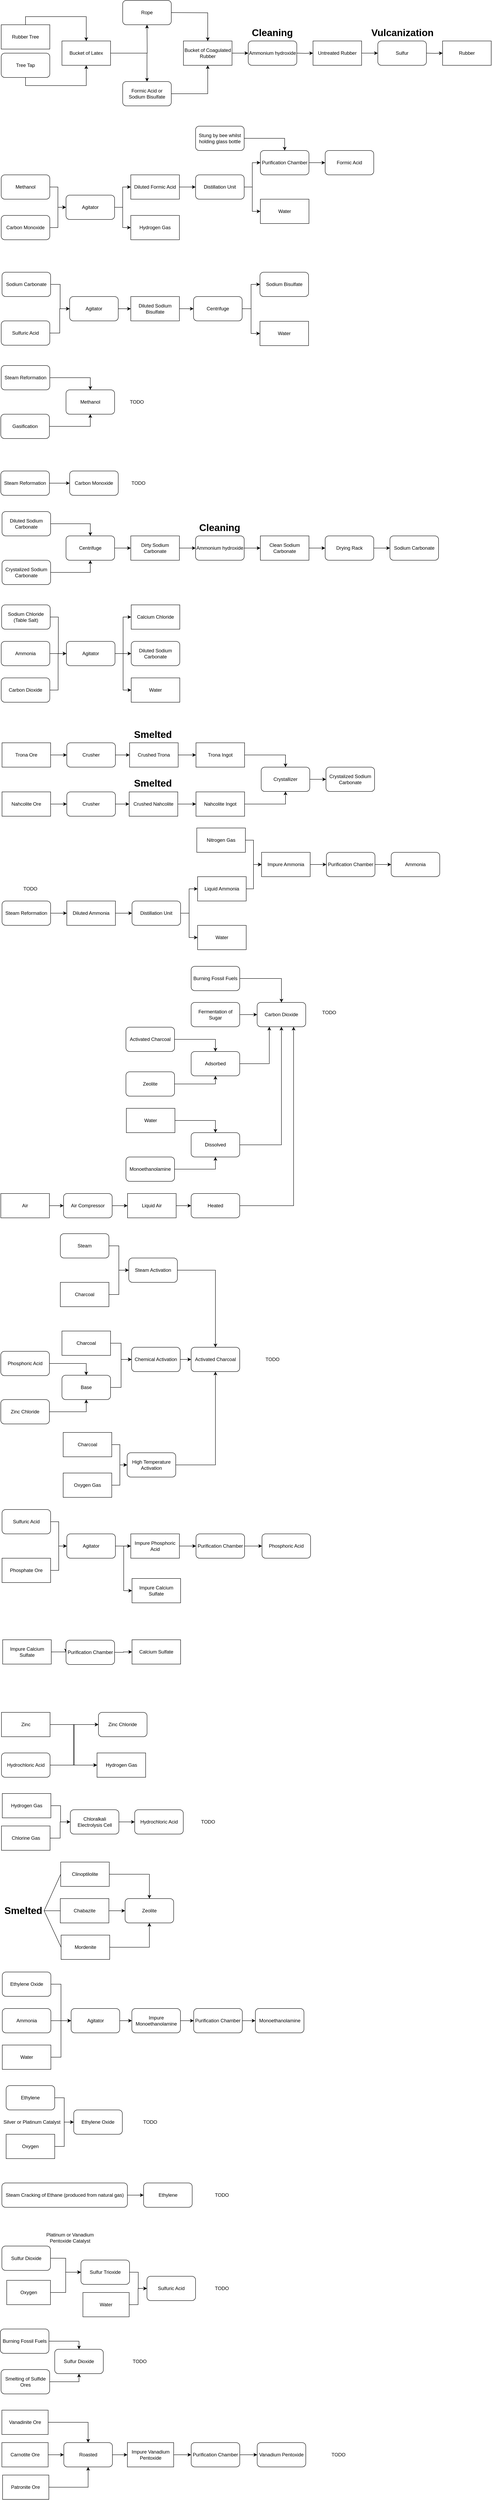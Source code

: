 <mxfile version="20.7.4" type="github">
  <diagram id="SLF_xLfMb_dm_BqYsQD-" name="Page-1">
    <mxGraphModel dx="1434" dy="833" grid="1" gridSize="10" guides="1" tooltips="1" connect="1" arrows="1" fold="1" page="1" pageScale="1" pageWidth="827" pageHeight="1169" math="0" shadow="0">
      <root>
        <mxCell id="0" />
        <mxCell id="1" parent="0" />
        <mxCell id="IoRThD0YpW3yYK1RBAOI-8" style="edgeStyle=orthogonalEdgeStyle;rounded=0;orthogonalLoop=1;jettySize=auto;html=1;exitX=0.5;exitY=0;exitDx=0;exitDy=0;entryX=0.5;entryY=0;entryDx=0;entryDy=0;" parent="1" source="IoRThD0YpW3yYK1RBAOI-1" target="IoRThD0YpW3yYK1RBAOI-3" edge="1">
          <mxGeometry relative="1" as="geometry" />
        </mxCell>
        <mxCell id="IoRThD0YpW3yYK1RBAOI-1" value="Rubber Tree" style="rounded=0;whiteSpace=wrap;html=1;" parent="1" vertex="1">
          <mxGeometry x="40" y="80" width="120" height="60" as="geometry" />
        </mxCell>
        <mxCell id="IoRThD0YpW3yYK1RBAOI-11" style="edgeStyle=orthogonalEdgeStyle;rounded=0;orthogonalLoop=1;jettySize=auto;html=1;exitX=1;exitY=0.5;exitDx=0;exitDy=0;entryX=0.5;entryY=1;entryDx=0;entryDy=0;" parent="1" source="IoRThD0YpW3yYK1RBAOI-3" edge="1">
          <mxGeometry relative="1" as="geometry">
            <mxPoint x="400" y="80" as="targetPoint" />
          </mxGeometry>
        </mxCell>
        <mxCell id="IoRThD0YpW3yYK1RBAOI-55" style="edgeStyle=orthogonalEdgeStyle;rounded=0;orthogonalLoop=1;jettySize=auto;html=1;exitX=1;exitY=0.5;exitDx=0;exitDy=0;entryX=0.5;entryY=0;entryDx=0;entryDy=0;" parent="1" source="IoRThD0YpW3yYK1RBAOI-3" target="IoRThD0YpW3yYK1RBAOI-54" edge="1">
          <mxGeometry relative="1" as="geometry" />
        </mxCell>
        <mxCell id="IoRThD0YpW3yYK1RBAOI-3" value="Bucket of Latex" style="rounded=0;whiteSpace=wrap;html=1;" parent="1" vertex="1">
          <mxGeometry x="190" y="120" width="120" height="60" as="geometry" />
        </mxCell>
        <mxCell id="IoRThD0YpW3yYK1RBAOI-7" style="edgeStyle=orthogonalEdgeStyle;rounded=0;orthogonalLoop=1;jettySize=auto;html=1;exitX=0.5;exitY=1;exitDx=0;exitDy=0;entryX=0.5;entryY=1;entryDx=0;entryDy=0;" parent="1" source="IoRThD0YpW3yYK1RBAOI-53" target="IoRThD0YpW3yYK1RBAOI-3" edge="1">
          <mxGeometry relative="1" as="geometry">
            <mxPoint x="100" y="220" as="sourcePoint" />
          </mxGeometry>
        </mxCell>
        <mxCell id="IoRThD0YpW3yYK1RBAOI-16" style="edgeStyle=orthogonalEdgeStyle;rounded=0;orthogonalLoop=1;jettySize=auto;html=1;exitX=1;exitY=0.5;exitDx=0;exitDy=0;entryX=0.5;entryY=0;entryDx=0;entryDy=0;" parent="1" target="IoRThD0YpW3yYK1RBAOI-14" edge="1">
          <mxGeometry relative="1" as="geometry">
            <mxPoint x="460" y="50" as="sourcePoint" />
          </mxGeometry>
        </mxCell>
        <mxCell id="IoRThD0YpW3yYK1RBAOI-32" style="edgeStyle=orthogonalEdgeStyle;rounded=0;orthogonalLoop=1;jettySize=auto;html=1;exitX=1;exitY=0.5;exitDx=0;exitDy=0;entryX=0;entryY=0.5;entryDx=0;entryDy=0;" parent="1" source="IoRThD0YpW3yYK1RBAOI-14" edge="1">
          <mxGeometry relative="1" as="geometry">
            <mxPoint x="650" y="150" as="targetPoint" />
          </mxGeometry>
        </mxCell>
        <mxCell id="IoRThD0YpW3yYK1RBAOI-14" value="Bucket of Coagulated Rubber" style="rounded=0;whiteSpace=wrap;html=1;" parent="1" vertex="1">
          <mxGeometry x="490" y="120" width="120" height="60" as="geometry" />
        </mxCell>
        <mxCell id="IoRThD0YpW3yYK1RBAOI-34" style="edgeStyle=orthogonalEdgeStyle;rounded=0;orthogonalLoop=1;jettySize=auto;html=1;exitX=1;exitY=0.5;exitDx=0;exitDy=0;entryX=0;entryY=0.5;entryDx=0;entryDy=0;" parent="1" target="IoRThD0YpW3yYK1RBAOI-33" edge="1">
          <mxGeometry relative="1" as="geometry">
            <mxPoint x="770" y="150" as="sourcePoint" />
          </mxGeometry>
        </mxCell>
        <mxCell id="IoRThD0YpW3yYK1RBAOI-36" style="edgeStyle=orthogonalEdgeStyle;rounded=0;orthogonalLoop=1;jettySize=auto;html=1;exitX=1;exitY=0.5;exitDx=0;exitDy=0;entryX=0;entryY=0.5;entryDx=0;entryDy=0;" parent="1" source="IoRThD0YpW3yYK1RBAOI-33" edge="1">
          <mxGeometry relative="1" as="geometry">
            <mxPoint x="970" y="150" as="targetPoint" />
          </mxGeometry>
        </mxCell>
        <mxCell id="IoRThD0YpW3yYK1RBAOI-33" value="Untreated Rubber" style="rounded=0;whiteSpace=wrap;html=1;" parent="1" vertex="1">
          <mxGeometry x="810" y="120" width="120" height="60" as="geometry" />
        </mxCell>
        <mxCell id="IoRThD0YpW3yYK1RBAOI-38" style="edgeStyle=orthogonalEdgeStyle;rounded=0;orthogonalLoop=1;jettySize=auto;html=1;exitX=1;exitY=0.5;exitDx=0;exitDy=0;entryX=0;entryY=0.5;entryDx=0;entryDy=0;" parent="1" target="IoRThD0YpW3yYK1RBAOI-37" edge="1">
          <mxGeometry relative="1" as="geometry">
            <mxPoint x="1090" y="150" as="sourcePoint" />
          </mxGeometry>
        </mxCell>
        <mxCell id="IoRThD0YpW3yYK1RBAOI-37" value="Rubber" style="rounded=0;whiteSpace=wrap;html=1;" parent="1" vertex="1">
          <mxGeometry x="1130" y="120" width="120" height="60" as="geometry" />
        </mxCell>
        <mxCell id="IoRThD0YpW3yYK1RBAOI-50" value="Rope" style="rounded=1;whiteSpace=wrap;html=1;" parent="1" vertex="1">
          <mxGeometry x="340" y="20" width="120" height="60" as="geometry" />
        </mxCell>
        <mxCell id="IoRThD0YpW3yYK1RBAOI-51" value="Ammonium hydroxide" style="rounded=1;whiteSpace=wrap;html=1;" parent="1" vertex="1">
          <mxGeometry x="650" y="120" width="120" height="60" as="geometry" />
        </mxCell>
        <mxCell id="IoRThD0YpW3yYK1RBAOI-52" value="Sulfur" style="rounded=1;whiteSpace=wrap;html=1;" parent="1" vertex="1">
          <mxGeometry x="970" y="120" width="120" height="60" as="geometry" />
        </mxCell>
        <mxCell id="IoRThD0YpW3yYK1RBAOI-53" value="Tree Tap" style="rounded=1;whiteSpace=wrap;html=1;" parent="1" vertex="1">
          <mxGeometry x="40" y="150" width="120" height="60" as="geometry" />
        </mxCell>
        <mxCell id="IoRThD0YpW3yYK1RBAOI-56" style="edgeStyle=orthogonalEdgeStyle;rounded=0;orthogonalLoop=1;jettySize=auto;html=1;exitX=1;exitY=0.5;exitDx=0;exitDy=0;entryX=0.5;entryY=1;entryDx=0;entryDy=0;" parent="1" source="IoRThD0YpW3yYK1RBAOI-54" target="IoRThD0YpW3yYK1RBAOI-14" edge="1">
          <mxGeometry relative="1" as="geometry" />
        </mxCell>
        <mxCell id="IoRThD0YpW3yYK1RBAOI-54" value="Formic Acid or Sodium Bisulfate" style="rounded=1;whiteSpace=wrap;html=1;" parent="1" vertex="1">
          <mxGeometry x="340" y="220" width="120" height="60" as="geometry" />
        </mxCell>
        <mxCell id="IoRThD0YpW3yYK1RBAOI-58" value="Formic Acid" style="rounded=1;whiteSpace=wrap;html=1;" parent="1" vertex="1">
          <mxGeometry x="840" y="390" width="120" height="60" as="geometry" />
        </mxCell>
        <mxCell id="IoRThD0YpW3yYK1RBAOI-69" style="edgeStyle=orthogonalEdgeStyle;rounded=0;orthogonalLoop=1;jettySize=auto;html=1;exitX=1;exitY=0.5;exitDx=0;exitDy=0;entryX=0;entryY=0.5;entryDx=0;entryDy=0;" parent="1" source="IoRThD0YpW3yYK1RBAOI-59" target="IoRThD0YpW3yYK1RBAOI-58" edge="1">
          <mxGeometry relative="1" as="geometry" />
        </mxCell>
        <mxCell id="IoRThD0YpW3yYK1RBAOI-59" value="Purification Chamber" style="rounded=1;whiteSpace=wrap;html=1;" parent="1" vertex="1">
          <mxGeometry x="680" y="390" width="120" height="60" as="geometry" />
        </mxCell>
        <mxCell id="IoRThD0YpW3yYK1RBAOI-62" value="&lt;h1&gt;Cleaning&lt;/h1&gt;" style="text;html=1;strokeColor=none;fillColor=none;spacing=5;spacingTop=-20;whiteSpace=wrap;overflow=hidden;rounded=0;" parent="1" vertex="1">
          <mxGeometry x="653.5" y="80" width="113" height="40" as="geometry" />
        </mxCell>
        <mxCell id="IoRThD0YpW3yYK1RBAOI-63" value="&lt;h1&gt;Vulcanization&lt;/h1&gt;" style="text;html=1;strokeColor=none;fillColor=none;spacing=5;spacingTop=-20;whiteSpace=wrap;overflow=hidden;rounded=0;" parent="1" vertex="1">
          <mxGeometry x="948.5" y="80" width="163" height="40" as="geometry" />
        </mxCell>
        <mxCell id="IoRThD0YpW3yYK1RBAOI-72" style="edgeStyle=orthogonalEdgeStyle;rounded=0;orthogonalLoop=1;jettySize=auto;html=1;exitX=1;exitY=0.5;exitDx=0;exitDy=0;entryX=0.5;entryY=0;entryDx=0;entryDy=0;" parent="1" source="IoRThD0YpW3yYK1RBAOI-70" target="IoRThD0YpW3yYK1RBAOI-59" edge="1">
          <mxGeometry relative="1" as="geometry" />
        </mxCell>
        <mxCell id="IoRThD0YpW3yYK1RBAOI-70" value="Stung by bee whilst holding glass bottle" style="rounded=1;whiteSpace=wrap;html=1;" parent="1" vertex="1">
          <mxGeometry x="520" y="330" width="120" height="60" as="geometry" />
        </mxCell>
        <mxCell id="IoRThD0YpW3yYK1RBAOI-89" style="edgeStyle=orthogonalEdgeStyle;rounded=0;orthogonalLoop=1;jettySize=auto;html=1;exitX=1;exitY=0.5;exitDx=0;exitDy=0;entryX=0;entryY=0.5;entryDx=0;entryDy=0;" parent="1" source="IoRThD0YpW3yYK1RBAOI-71" target="IoRThD0YpW3yYK1RBAOI-59" edge="1">
          <mxGeometry relative="1" as="geometry" />
        </mxCell>
        <mxCell id="IoRThD0YpW3yYK1RBAOI-90" style="edgeStyle=orthogonalEdgeStyle;rounded=0;orthogonalLoop=1;jettySize=auto;html=1;exitX=1;exitY=0.5;exitDx=0;exitDy=0;entryX=0;entryY=0.5;entryDx=0;entryDy=0;" parent="1" source="IoRThD0YpW3yYK1RBAOI-71" target="IoRThD0YpW3yYK1RBAOI-87" edge="1">
          <mxGeometry relative="1" as="geometry" />
        </mxCell>
        <mxCell id="IoRThD0YpW3yYK1RBAOI-71" value="Distillation Unit" style="rounded=1;whiteSpace=wrap;html=1;" parent="1" vertex="1">
          <mxGeometry x="520" y="450" width="120" height="60" as="geometry" />
        </mxCell>
        <mxCell id="IoRThD0YpW3yYK1RBAOI-76" style="edgeStyle=orthogonalEdgeStyle;rounded=0;orthogonalLoop=1;jettySize=auto;html=1;exitX=1;exitY=0.5;exitDx=0;exitDy=0;entryX=0;entryY=0.5;entryDx=0;entryDy=0;" parent="1" source="IoRThD0YpW3yYK1RBAOI-75" target="IoRThD0YpW3yYK1RBAOI-71" edge="1">
          <mxGeometry relative="1" as="geometry" />
        </mxCell>
        <mxCell id="IoRThD0YpW3yYK1RBAOI-75" value="Diluted Formic Acid" style="rounded=0;whiteSpace=wrap;html=1;" parent="1" vertex="1">
          <mxGeometry x="360" y="450" width="120" height="60" as="geometry" />
        </mxCell>
        <mxCell id="IoRThD0YpW3yYK1RBAOI-77" value="Hydrogen Gas" style="rounded=0;whiteSpace=wrap;html=1;" parent="1" vertex="1">
          <mxGeometry x="360" y="550" width="120" height="60" as="geometry" />
        </mxCell>
        <mxCell id="IoRThD0YpW3yYK1RBAOI-83" style="edgeStyle=orthogonalEdgeStyle;rounded=0;orthogonalLoop=1;jettySize=auto;html=1;exitX=1;exitY=0.5;exitDx=0;exitDy=0;entryX=0;entryY=0.5;entryDx=0;entryDy=0;" parent="1" source="IoRThD0YpW3yYK1RBAOI-78" target="IoRThD0YpW3yYK1RBAOI-80" edge="1">
          <mxGeometry relative="1" as="geometry" />
        </mxCell>
        <mxCell id="IoRThD0YpW3yYK1RBAOI-78" value="Methanol" style="rounded=1;whiteSpace=wrap;html=1;" parent="1" vertex="1">
          <mxGeometry x="40" y="450" width="120" height="60" as="geometry" />
        </mxCell>
        <mxCell id="IoRThD0YpW3yYK1RBAOI-84" style="edgeStyle=orthogonalEdgeStyle;rounded=0;orthogonalLoop=1;jettySize=auto;html=1;exitX=1;exitY=0.5;exitDx=0;exitDy=0;entryX=0;entryY=0.5;entryDx=0;entryDy=0;" parent="1" source="IoRThD0YpW3yYK1RBAOI-79" target="IoRThD0YpW3yYK1RBAOI-80" edge="1">
          <mxGeometry relative="1" as="geometry" />
        </mxCell>
        <mxCell id="IoRThD0YpW3yYK1RBAOI-79" value="Carbon Monoxide" style="rounded=1;whiteSpace=wrap;html=1;" parent="1" vertex="1">
          <mxGeometry x="40" y="550" width="120" height="60" as="geometry" />
        </mxCell>
        <mxCell id="IoRThD0YpW3yYK1RBAOI-81" style="edgeStyle=orthogonalEdgeStyle;rounded=0;orthogonalLoop=1;jettySize=auto;html=1;exitX=1;exitY=0.5;exitDx=0;exitDy=0;entryX=0;entryY=0.5;entryDx=0;entryDy=0;" parent="1" source="IoRThD0YpW3yYK1RBAOI-80" target="IoRThD0YpW3yYK1RBAOI-75" edge="1">
          <mxGeometry relative="1" as="geometry" />
        </mxCell>
        <mxCell id="IoRThD0YpW3yYK1RBAOI-82" style="edgeStyle=orthogonalEdgeStyle;rounded=0;orthogonalLoop=1;jettySize=auto;html=1;exitX=1;exitY=0.5;exitDx=0;exitDy=0;entryX=0;entryY=0.5;entryDx=0;entryDy=0;" parent="1" source="IoRThD0YpW3yYK1RBAOI-80" target="IoRThD0YpW3yYK1RBAOI-77" edge="1">
          <mxGeometry relative="1" as="geometry" />
        </mxCell>
        <mxCell id="IoRThD0YpW3yYK1RBAOI-80" value="Agitator" style="rounded=1;whiteSpace=wrap;html=1;" parent="1" vertex="1">
          <mxGeometry x="200" y="500" width="120" height="60" as="geometry" />
        </mxCell>
        <mxCell id="IoRThD0YpW3yYK1RBAOI-85" value="Sodium Bisulfate" style="rounded=1;whiteSpace=wrap;html=1;" parent="1" vertex="1">
          <mxGeometry x="679" y="690" width="120" height="60" as="geometry" />
        </mxCell>
        <mxCell id="IoRThD0YpW3yYK1RBAOI-87" value="Water" style="rounded=0;whiteSpace=wrap;html=1;" parent="1" vertex="1">
          <mxGeometry x="680" y="510" width="120" height="60" as="geometry" />
        </mxCell>
        <mxCell id="IoRThD0YpW3yYK1RBAOI-104" style="edgeStyle=orthogonalEdgeStyle;rounded=0;orthogonalLoop=1;jettySize=auto;html=1;exitX=1;exitY=0.5;exitDx=0;exitDy=0;entryX=0;entryY=0.5;entryDx=0;entryDy=0;" parent="1" source="IoRThD0YpW3yYK1RBAOI-97" target="IoRThD0YpW3yYK1RBAOI-101" edge="1">
          <mxGeometry relative="1" as="geometry" />
        </mxCell>
        <mxCell id="PqFkK2XVgemiq2zy29Ep-1" style="edgeStyle=orthogonalEdgeStyle;rounded=0;orthogonalLoop=1;jettySize=auto;html=1;exitX=1;exitY=0.5;exitDx=0;exitDy=0;entryX=0;entryY=0.5;entryDx=0;entryDy=0;" parent="1" source="IoRThD0YpW3yYK1RBAOI-97" target="IoRThD0YpW3yYK1RBAOI-85" edge="1">
          <mxGeometry relative="1" as="geometry" />
        </mxCell>
        <mxCell id="IoRThD0YpW3yYK1RBAOI-97" value="Centrifuge" style="rounded=1;whiteSpace=wrap;html=1;" parent="1" vertex="1">
          <mxGeometry x="515" y="750" width="120" height="60" as="geometry" />
        </mxCell>
        <mxCell id="IoRThD0YpW3yYK1RBAOI-106" style="edgeStyle=orthogonalEdgeStyle;rounded=0;orthogonalLoop=1;jettySize=auto;html=1;exitX=1;exitY=0.5;exitDx=0;exitDy=0;entryX=0;entryY=0.5;entryDx=0;entryDy=0;" parent="1" source="IoRThD0YpW3yYK1RBAOI-99" target="IoRThD0YpW3yYK1RBAOI-97" edge="1">
          <mxGeometry relative="1" as="geometry" />
        </mxCell>
        <mxCell id="IoRThD0YpW3yYK1RBAOI-99" value="Diluted Sodium Bisulfate" style="rounded=0;whiteSpace=wrap;html=1;" parent="1" vertex="1">
          <mxGeometry x="360" y="750" width="120" height="60" as="geometry" />
        </mxCell>
        <mxCell id="IoRThD0YpW3yYK1RBAOI-101" value="Water" style="rounded=0;whiteSpace=wrap;html=1;" parent="1" vertex="1">
          <mxGeometry x="679" y="811" width="120" height="60" as="geometry" />
        </mxCell>
        <mxCell id="IoRThD0YpW3yYK1RBAOI-109" style="edgeStyle=orthogonalEdgeStyle;rounded=0;orthogonalLoop=1;jettySize=auto;html=1;exitX=1;exitY=0.5;exitDx=0;exitDy=0;entryX=0;entryY=0.5;entryDx=0;entryDy=0;" parent="1" source="IoRThD0YpW3yYK1RBAOI-108" target="IoRThD0YpW3yYK1RBAOI-112" edge="1">
          <mxGeometry relative="1" as="geometry" />
        </mxCell>
        <mxCell id="IoRThD0YpW3yYK1RBAOI-108" value="Sodium Carbonate" style="rounded=1;whiteSpace=wrap;html=1;" parent="1" vertex="1">
          <mxGeometry x="42" y="690" width="120" height="60" as="geometry" />
        </mxCell>
        <mxCell id="IoRThD0YpW3yYK1RBAOI-111" style="edgeStyle=orthogonalEdgeStyle;rounded=0;orthogonalLoop=1;jettySize=auto;html=1;exitX=1;exitY=0.5;exitDx=0;exitDy=0;entryX=0;entryY=0.5;entryDx=0;entryDy=0;" parent="1" source="IoRThD0YpW3yYK1RBAOI-110" target="IoRThD0YpW3yYK1RBAOI-112" edge="1">
          <mxGeometry relative="1" as="geometry" />
        </mxCell>
        <mxCell id="IoRThD0YpW3yYK1RBAOI-110" value="Sulfuric Acid" style="rounded=1;whiteSpace=wrap;html=1;" parent="1" vertex="1">
          <mxGeometry x="40" y="810" width="120" height="60" as="geometry" />
        </mxCell>
        <mxCell id="IoRThD0YpW3yYK1RBAOI-113" style="edgeStyle=orthogonalEdgeStyle;rounded=0;orthogonalLoop=1;jettySize=auto;html=1;exitX=1;exitY=0.5;exitDx=0;exitDy=0;entryX=0;entryY=0.5;entryDx=0;entryDy=0;" parent="1" source="IoRThD0YpW3yYK1RBAOI-112" target="IoRThD0YpW3yYK1RBAOI-99" edge="1">
          <mxGeometry relative="1" as="geometry" />
        </mxCell>
        <mxCell id="IoRThD0YpW3yYK1RBAOI-112" value="Agitator" style="rounded=1;whiteSpace=wrap;html=1;" parent="1" vertex="1">
          <mxGeometry x="209" y="750" width="120" height="60" as="geometry" />
        </mxCell>
        <mxCell id="IoRThD0YpW3yYK1RBAOI-114" value="Methanol" style="rounded=1;whiteSpace=wrap;html=1;" parent="1" vertex="1">
          <mxGeometry x="200" y="980" width="120" height="60" as="geometry" />
        </mxCell>
        <mxCell id="IoRThD0YpW3yYK1RBAOI-118" style="edgeStyle=orthogonalEdgeStyle;rounded=0;orthogonalLoop=1;jettySize=auto;html=1;exitX=1;exitY=0.5;exitDx=0;exitDy=0;entryX=0.5;entryY=0;entryDx=0;entryDy=0;" parent="1" source="IoRThD0YpW3yYK1RBAOI-115" target="IoRThD0YpW3yYK1RBAOI-114" edge="1">
          <mxGeometry relative="1" as="geometry" />
        </mxCell>
        <mxCell id="IoRThD0YpW3yYK1RBAOI-115" value="Steam Reformation" style="rounded=1;whiteSpace=wrap;html=1;" parent="1" vertex="1">
          <mxGeometry x="40" y="920" width="120" height="60" as="geometry" />
        </mxCell>
        <mxCell id="IoRThD0YpW3yYK1RBAOI-117" style="edgeStyle=orthogonalEdgeStyle;rounded=0;orthogonalLoop=1;jettySize=auto;html=1;exitX=1;exitY=0.5;exitDx=0;exitDy=0;entryX=0.5;entryY=1;entryDx=0;entryDy=0;" parent="1" source="IoRThD0YpW3yYK1RBAOI-116" target="IoRThD0YpW3yYK1RBAOI-114" edge="1">
          <mxGeometry relative="1" as="geometry" />
        </mxCell>
        <mxCell id="IoRThD0YpW3yYK1RBAOI-116" value="Gasification" style="rounded=1;whiteSpace=wrap;html=1;" parent="1" vertex="1">
          <mxGeometry x="39" y="1040" width="120" height="60" as="geometry" />
        </mxCell>
        <mxCell id="IoRThD0YpW3yYK1RBAOI-119" value="Carbon Monoxide" style="rounded=1;whiteSpace=wrap;html=1;" parent="1" vertex="1">
          <mxGeometry x="209" y="1180" width="120" height="60" as="geometry" />
        </mxCell>
        <mxCell id="IoRThD0YpW3yYK1RBAOI-126" style="edgeStyle=orthogonalEdgeStyle;rounded=0;orthogonalLoop=1;jettySize=auto;html=1;exitX=1;exitY=0.5;exitDx=0;exitDy=0;entryX=0;entryY=0.5;entryDx=0;entryDy=0;" parent="1" source="IoRThD0YpW3yYK1RBAOI-125" target="IoRThD0YpW3yYK1RBAOI-119" edge="1">
          <mxGeometry relative="1" as="geometry" />
        </mxCell>
        <mxCell id="IoRThD0YpW3yYK1RBAOI-125" value="Steam Reformation" style="rounded=1;whiteSpace=wrap;html=1;" parent="1" vertex="1">
          <mxGeometry x="39" y="1180" width="120" height="60" as="geometry" />
        </mxCell>
        <mxCell id="IoRThD0YpW3yYK1RBAOI-127" value="Sodium Carbonate" style="rounded=1;whiteSpace=wrap;html=1;" parent="1" vertex="1">
          <mxGeometry x="1000" y="1340" width="120" height="60" as="geometry" />
        </mxCell>
        <mxCell id="IoRThD0YpW3yYK1RBAOI-135" style="edgeStyle=orthogonalEdgeStyle;rounded=0;orthogonalLoop=1;jettySize=auto;html=1;exitX=1;exitY=0.5;exitDx=0;exitDy=0;entryX=0;entryY=0.5;entryDx=0;entryDy=0;" parent="1" source="IoRThD0YpW3yYK1RBAOI-131" target="IoRThD0YpW3yYK1RBAOI-127" edge="1">
          <mxGeometry relative="1" as="geometry" />
        </mxCell>
        <mxCell id="IoRThD0YpW3yYK1RBAOI-131" value="Drying Rack" style="rounded=1;whiteSpace=wrap;html=1;" parent="1" vertex="1">
          <mxGeometry x="840" y="1340" width="120" height="60" as="geometry" />
        </mxCell>
        <mxCell id="IoRThD0YpW3yYK1RBAOI-132" style="edgeStyle=orthogonalEdgeStyle;rounded=0;orthogonalLoop=1;jettySize=auto;html=1;exitX=1;exitY=0.5;exitDx=0;exitDy=0;entryX=0;entryY=0.5;entryDx=0;entryDy=0;" parent="1" source="IoRThD0YpW3yYK1RBAOI-133" target="IoRThD0YpW3yYK1RBAOI-131" edge="1">
          <mxGeometry relative="1" as="geometry" />
        </mxCell>
        <mxCell id="IoRThD0YpW3yYK1RBAOI-133" value="Clean Sodium Carbonate" style="rounded=0;whiteSpace=wrap;html=1;" parent="1" vertex="1">
          <mxGeometry x="680" y="1340" width="120" height="60" as="geometry" />
        </mxCell>
        <mxCell id="IoRThD0YpW3yYK1RBAOI-139" style="edgeStyle=orthogonalEdgeStyle;rounded=0;orthogonalLoop=1;jettySize=auto;html=1;exitX=1;exitY=0.5;exitDx=0;exitDy=0;entryX=0;entryY=0.5;entryDx=0;entryDy=0;" parent="1" source="IoRThD0YpW3yYK1RBAOI-137" target="IoRThD0YpW3yYK1RBAOI-133" edge="1">
          <mxGeometry relative="1" as="geometry" />
        </mxCell>
        <mxCell id="IoRThD0YpW3yYK1RBAOI-137" value="Ammonium hydroxide" style="rounded=1;whiteSpace=wrap;html=1;" parent="1" vertex="1">
          <mxGeometry x="520" y="1340" width="120" height="60" as="geometry" />
        </mxCell>
        <mxCell id="IoRThD0YpW3yYK1RBAOI-138" value="&lt;h1&gt;Cleaning&lt;/h1&gt;" style="text;html=1;strokeColor=none;fillColor=none;spacing=5;spacingTop=-20;whiteSpace=wrap;overflow=hidden;rounded=0;" parent="1" vertex="1">
          <mxGeometry x="523.5" y="1300" width="113" height="40" as="geometry" />
        </mxCell>
        <mxCell id="IoRThD0YpW3yYK1RBAOI-141" style="edgeStyle=orthogonalEdgeStyle;rounded=0;orthogonalLoop=1;jettySize=auto;html=1;exitX=1;exitY=0.5;exitDx=0;exitDy=0;entryX=0;entryY=0.5;entryDx=0;entryDy=0;" parent="1" source="IoRThD0YpW3yYK1RBAOI-140" target="IoRThD0YpW3yYK1RBAOI-137" edge="1">
          <mxGeometry relative="1" as="geometry" />
        </mxCell>
        <mxCell id="IoRThD0YpW3yYK1RBAOI-140" value="Dirty Sodium Carbonate" style="rounded=0;whiteSpace=wrap;html=1;" parent="1" vertex="1">
          <mxGeometry x="360" y="1340" width="120" height="60" as="geometry" />
        </mxCell>
        <mxCell id="IoRThD0YpW3yYK1RBAOI-143" style="edgeStyle=orthogonalEdgeStyle;rounded=0;orthogonalLoop=1;jettySize=auto;html=1;exitX=1;exitY=0.5;exitDx=0;exitDy=0;entryX=0;entryY=0.5;entryDx=0;entryDy=0;" parent="1" source="IoRThD0YpW3yYK1RBAOI-142" target="IoRThD0YpW3yYK1RBAOI-140" edge="1">
          <mxGeometry relative="1" as="geometry" />
        </mxCell>
        <mxCell id="IoRThD0YpW3yYK1RBAOI-142" value="Centrifuge" style="rounded=1;whiteSpace=wrap;html=1;" parent="1" vertex="1">
          <mxGeometry x="200" y="1340" width="120" height="60" as="geometry" />
        </mxCell>
        <mxCell id="IoRThD0YpW3yYK1RBAOI-145" style="edgeStyle=orthogonalEdgeStyle;rounded=0;orthogonalLoop=1;jettySize=auto;html=1;exitX=1;exitY=0.5;exitDx=0;exitDy=0;entryX=0.5;entryY=0;entryDx=0;entryDy=0;" parent="1" source="IoRThD0YpW3yYK1RBAOI-144" target="IoRThD0YpW3yYK1RBAOI-142" edge="1">
          <mxGeometry relative="1" as="geometry" />
        </mxCell>
        <mxCell id="IoRThD0YpW3yYK1RBAOI-144" value="Diluted Sodium Carbonate" style="rounded=1;whiteSpace=wrap;html=1;" parent="1" vertex="1">
          <mxGeometry x="42" y="1280" width="120" height="60" as="geometry" />
        </mxCell>
        <mxCell id="IoRThD0YpW3yYK1RBAOI-147" style="edgeStyle=orthogonalEdgeStyle;rounded=0;orthogonalLoop=1;jettySize=auto;html=1;exitX=1;exitY=0.5;exitDx=0;exitDy=0;entryX=0.5;entryY=1;entryDx=0;entryDy=0;" parent="1" source="IoRThD0YpW3yYK1RBAOI-146" target="IoRThD0YpW3yYK1RBAOI-142" edge="1">
          <mxGeometry relative="1" as="geometry" />
        </mxCell>
        <mxCell id="IoRThD0YpW3yYK1RBAOI-146" value="Crystalized Sodium Carbonate" style="rounded=1;whiteSpace=wrap;html=1;" parent="1" vertex="1">
          <mxGeometry x="42" y="1400" width="120" height="60" as="geometry" />
        </mxCell>
        <mxCell id="IoRThD0YpW3yYK1RBAOI-148" value="Diluted Sodium Carbonate" style="rounded=1;whiteSpace=wrap;html=1;" parent="1" vertex="1">
          <mxGeometry x="361" y="1600" width="120" height="60" as="geometry" />
        </mxCell>
        <mxCell id="IoRThD0YpW3yYK1RBAOI-149" value="Water" style="rounded=0;whiteSpace=wrap;html=1;" parent="1" vertex="1">
          <mxGeometry x="361" y="1690" width="120" height="60" as="geometry" />
        </mxCell>
        <mxCell id="IoRThD0YpW3yYK1RBAOI-150" value="Calcium Chloride" style="rounded=0;whiteSpace=wrap;html=1;" parent="1" vertex="1">
          <mxGeometry x="361" y="1510" width="120" height="60" as="geometry" />
        </mxCell>
        <mxCell id="IoRThD0YpW3yYK1RBAOI-152" style="edgeStyle=orthogonalEdgeStyle;rounded=0;orthogonalLoop=1;jettySize=auto;html=1;exitX=1;exitY=0.5;exitDx=0;exitDy=0;entryX=0;entryY=0.5;entryDx=0;entryDy=0;" parent="1" source="IoRThD0YpW3yYK1RBAOI-151" target="IoRThD0YpW3yYK1RBAOI-150" edge="1">
          <mxGeometry relative="1" as="geometry" />
        </mxCell>
        <mxCell id="IoRThD0YpW3yYK1RBAOI-153" style="edgeStyle=orthogonalEdgeStyle;rounded=0;orthogonalLoop=1;jettySize=auto;html=1;exitX=1;exitY=0.5;exitDx=0;exitDy=0;entryX=0;entryY=0.5;entryDx=0;entryDy=0;" parent="1" source="IoRThD0YpW3yYK1RBAOI-151" target="IoRThD0YpW3yYK1RBAOI-148" edge="1">
          <mxGeometry relative="1" as="geometry" />
        </mxCell>
        <mxCell id="IoRThD0YpW3yYK1RBAOI-154" style="edgeStyle=orthogonalEdgeStyle;rounded=0;orthogonalLoop=1;jettySize=auto;html=1;exitX=1;exitY=0.5;exitDx=0;exitDy=0;entryX=0;entryY=0.5;entryDx=0;entryDy=0;" parent="1" source="IoRThD0YpW3yYK1RBAOI-151" target="IoRThD0YpW3yYK1RBAOI-149" edge="1">
          <mxGeometry relative="1" as="geometry" />
        </mxCell>
        <mxCell id="IoRThD0YpW3yYK1RBAOI-151" value="Agitator" style="rounded=1;whiteSpace=wrap;html=1;" parent="1" vertex="1">
          <mxGeometry x="201" y="1600" width="120" height="60" as="geometry" />
        </mxCell>
        <mxCell id="IoRThD0YpW3yYK1RBAOI-156" style="edgeStyle=orthogonalEdgeStyle;rounded=0;orthogonalLoop=1;jettySize=auto;html=1;exitX=1;exitY=0.5;exitDx=0;exitDy=0;entryX=0;entryY=0.5;entryDx=0;entryDy=0;" parent="1" source="IoRThD0YpW3yYK1RBAOI-155" target="IoRThD0YpW3yYK1RBAOI-151" edge="1">
          <mxGeometry relative="1" as="geometry" />
        </mxCell>
        <mxCell id="IoRThD0YpW3yYK1RBAOI-155" value="Sodium Chloride (Table Salt)" style="rounded=1;whiteSpace=wrap;html=1;" parent="1" vertex="1">
          <mxGeometry x="41" y="1510" width="120" height="60" as="geometry" />
        </mxCell>
        <mxCell id="IoRThD0YpW3yYK1RBAOI-158" style="edgeStyle=orthogonalEdgeStyle;rounded=0;orthogonalLoop=1;jettySize=auto;html=1;exitX=1;exitY=0.5;exitDx=0;exitDy=0;entryX=0;entryY=0.5;entryDx=0;entryDy=0;" parent="1" source="IoRThD0YpW3yYK1RBAOI-157" target="IoRThD0YpW3yYK1RBAOI-151" edge="1">
          <mxGeometry relative="1" as="geometry" />
        </mxCell>
        <mxCell id="IoRThD0YpW3yYK1RBAOI-157" value="Ammonia" style="rounded=1;whiteSpace=wrap;html=1;" parent="1" vertex="1">
          <mxGeometry x="40" y="1600" width="120" height="60" as="geometry" />
        </mxCell>
        <mxCell id="IoRThD0YpW3yYK1RBAOI-160" style="edgeStyle=orthogonalEdgeStyle;rounded=0;orthogonalLoop=1;jettySize=auto;html=1;exitX=1;exitY=0.5;exitDx=0;exitDy=0;entryX=0;entryY=0.5;entryDx=0;entryDy=0;" parent="1" source="IoRThD0YpW3yYK1RBAOI-159" target="IoRThD0YpW3yYK1RBAOI-151" edge="1">
          <mxGeometry relative="1" as="geometry" />
        </mxCell>
        <mxCell id="IoRThD0YpW3yYK1RBAOI-159" value="Carbon Dioxide" style="rounded=1;whiteSpace=wrap;html=1;" parent="1" vertex="1">
          <mxGeometry x="40" y="1690" width="120" height="60" as="geometry" />
        </mxCell>
        <mxCell id="IoRThD0YpW3yYK1RBAOI-161" value="Crystalized Sodium Carbonate" style="rounded=1;whiteSpace=wrap;html=1;" parent="1" vertex="1">
          <mxGeometry x="842" y="1910" width="120" height="60" as="geometry" />
        </mxCell>
        <mxCell id="IoRThD0YpW3yYK1RBAOI-163" style="edgeStyle=orthogonalEdgeStyle;rounded=0;orthogonalLoop=1;jettySize=auto;html=1;exitX=1;exitY=0.5;exitDx=0;exitDy=0;entryX=0;entryY=0.5;entryDx=0;entryDy=0;" parent="1" source="IoRThD0YpW3yYK1RBAOI-162" target="IoRThD0YpW3yYK1RBAOI-161" edge="1">
          <mxGeometry relative="1" as="geometry" />
        </mxCell>
        <mxCell id="IoRThD0YpW3yYK1RBAOI-162" value="Crystallizer" style="rounded=1;whiteSpace=wrap;html=1;" parent="1" vertex="1">
          <mxGeometry x="682" y="1910" width="120" height="60" as="geometry" />
        </mxCell>
        <mxCell id="IoRThD0YpW3yYK1RBAOI-167" style="edgeStyle=orthogonalEdgeStyle;rounded=0;orthogonalLoop=1;jettySize=auto;html=1;exitX=1;exitY=0.5;exitDx=0;exitDy=0;entryX=0.5;entryY=0;entryDx=0;entryDy=0;" parent="1" source="IoRThD0YpW3yYK1RBAOI-164" target="IoRThD0YpW3yYK1RBAOI-162" edge="1">
          <mxGeometry relative="1" as="geometry" />
        </mxCell>
        <mxCell id="IoRThD0YpW3yYK1RBAOI-164" value="Trona Ingot" style="rounded=0;whiteSpace=wrap;html=1;" parent="1" vertex="1">
          <mxGeometry x="521" y="1850" width="120" height="60" as="geometry" />
        </mxCell>
        <mxCell id="IoRThD0YpW3yYK1RBAOI-166" style="edgeStyle=orthogonalEdgeStyle;rounded=0;orthogonalLoop=1;jettySize=auto;html=1;exitX=1;exitY=0.5;exitDx=0;exitDy=0;entryX=0.5;entryY=1;entryDx=0;entryDy=0;" parent="1" source="IoRThD0YpW3yYK1RBAOI-165" target="IoRThD0YpW3yYK1RBAOI-162" edge="1">
          <mxGeometry relative="1" as="geometry" />
        </mxCell>
        <mxCell id="IoRThD0YpW3yYK1RBAOI-165" value="Nahcolite Ingot" style="rounded=0;whiteSpace=wrap;html=1;" parent="1" vertex="1">
          <mxGeometry x="521" y="1971" width="120" height="60" as="geometry" />
        </mxCell>
        <mxCell id="IoRThD0YpW3yYK1RBAOI-180" style="edgeStyle=orthogonalEdgeStyle;rounded=0;orthogonalLoop=1;jettySize=auto;html=1;exitX=1;exitY=0.5;exitDx=0;exitDy=0;entryX=0;entryY=0.5;entryDx=0;entryDy=0;" parent="1" source="IoRThD0YpW3yYK1RBAOI-168" target="IoRThD0YpW3yYK1RBAOI-175" edge="1">
          <mxGeometry relative="1" as="geometry" />
        </mxCell>
        <mxCell id="IoRThD0YpW3yYK1RBAOI-168" value="Crusher" style="rounded=1;whiteSpace=wrap;html=1;" parent="1" vertex="1">
          <mxGeometry x="202" y="1850" width="120" height="60" as="geometry" />
        </mxCell>
        <mxCell id="IoRThD0YpW3yYK1RBAOI-181" style="edgeStyle=orthogonalEdgeStyle;rounded=0;orthogonalLoop=1;jettySize=auto;html=1;exitX=1;exitY=0.5;exitDx=0;exitDy=0;entryX=0;entryY=0.5;entryDx=0;entryDy=0;" parent="1" source="IoRThD0YpW3yYK1RBAOI-170" target="IoRThD0YpW3yYK1RBAOI-176" edge="1">
          <mxGeometry relative="1" as="geometry" />
        </mxCell>
        <mxCell id="IoRThD0YpW3yYK1RBAOI-170" value="Crusher" style="rounded=1;whiteSpace=wrap;html=1;" parent="1" vertex="1">
          <mxGeometry x="202" y="1971" width="120" height="60" as="geometry" />
        </mxCell>
        <mxCell id="IoRThD0YpW3yYK1RBAOI-173" value="&lt;h1&gt;Smelted&lt;/h1&gt;" style="text;html=1;strokeColor=none;fillColor=none;spacing=5;spacingTop=-20;whiteSpace=wrap;overflow=hidden;rounded=0;" parent="1" vertex="1">
          <mxGeometry x="362.75" y="1810" width="106.5" height="40" as="geometry" />
        </mxCell>
        <mxCell id="IoRThD0YpW3yYK1RBAOI-174" value="&lt;h1&gt;Smelted&lt;/h1&gt;" style="text;html=1;strokeColor=none;fillColor=none;spacing=5;spacingTop=-20;whiteSpace=wrap;overflow=hidden;rounded=0;" parent="1" vertex="1">
          <mxGeometry x="362.75" y="1930" width="106.5" height="40" as="geometry" />
        </mxCell>
        <mxCell id="IoRThD0YpW3yYK1RBAOI-177" style="edgeStyle=orthogonalEdgeStyle;rounded=0;orthogonalLoop=1;jettySize=auto;html=1;exitX=1;exitY=0.5;exitDx=0;exitDy=0;entryX=0;entryY=0.5;entryDx=0;entryDy=0;" parent="1" source="IoRThD0YpW3yYK1RBAOI-175" target="IoRThD0YpW3yYK1RBAOI-164" edge="1">
          <mxGeometry relative="1" as="geometry" />
        </mxCell>
        <mxCell id="IoRThD0YpW3yYK1RBAOI-175" value="Crushed Trona" style="rounded=0;whiteSpace=wrap;html=1;" parent="1" vertex="1">
          <mxGeometry x="357" y="1850" width="120" height="60" as="geometry" />
        </mxCell>
        <mxCell id="IoRThD0YpW3yYK1RBAOI-178" style="edgeStyle=orthogonalEdgeStyle;rounded=0;orthogonalLoop=1;jettySize=auto;html=1;exitX=1;exitY=0.5;exitDx=0;exitDy=0;entryX=0;entryY=0.5;entryDx=0;entryDy=0;" parent="1" source="IoRThD0YpW3yYK1RBAOI-176" target="IoRThD0YpW3yYK1RBAOI-165" edge="1">
          <mxGeometry relative="1" as="geometry" />
        </mxCell>
        <mxCell id="IoRThD0YpW3yYK1RBAOI-176" value="Crushed Nahcolite" style="rounded=0;whiteSpace=wrap;html=1;" parent="1" vertex="1">
          <mxGeometry x="356" y="1971" width="120" height="60" as="geometry" />
        </mxCell>
        <mxCell id="IoRThD0YpW3yYK1RBAOI-184" style="edgeStyle=orthogonalEdgeStyle;rounded=0;orthogonalLoop=1;jettySize=auto;html=1;exitX=1;exitY=0.5;exitDx=0;exitDy=0;entryX=0;entryY=0.5;entryDx=0;entryDy=0;" parent="1" source="IoRThD0YpW3yYK1RBAOI-182" target="IoRThD0YpW3yYK1RBAOI-170" edge="1">
          <mxGeometry relative="1" as="geometry" />
        </mxCell>
        <mxCell id="IoRThD0YpW3yYK1RBAOI-182" value="Nahcolite Ore" style="rounded=0;whiteSpace=wrap;html=1;" parent="1" vertex="1">
          <mxGeometry x="42" y="1971" width="120" height="60" as="geometry" />
        </mxCell>
        <mxCell id="IoRThD0YpW3yYK1RBAOI-185" style="edgeStyle=orthogonalEdgeStyle;rounded=0;orthogonalLoop=1;jettySize=auto;html=1;exitX=1;exitY=0.5;exitDx=0;exitDy=0;entryX=0;entryY=0.5;entryDx=0;entryDy=0;" parent="1" source="IoRThD0YpW3yYK1RBAOI-183" target="IoRThD0YpW3yYK1RBAOI-168" edge="1">
          <mxGeometry relative="1" as="geometry" />
        </mxCell>
        <mxCell id="IoRThD0YpW3yYK1RBAOI-183" value="Trona Ore" style="rounded=0;whiteSpace=wrap;html=1;" parent="1" vertex="1">
          <mxGeometry x="42" y="1850" width="120" height="60" as="geometry" />
        </mxCell>
        <mxCell id="IoRThD0YpW3yYK1RBAOI-186" value="Ammonia" style="rounded=1;whiteSpace=wrap;html=1;" parent="1" vertex="1">
          <mxGeometry x="1003" y="2120" width="120" height="60" as="geometry" />
        </mxCell>
        <mxCell id="IoRThD0YpW3yYK1RBAOI-192" style="edgeStyle=orthogonalEdgeStyle;rounded=0;orthogonalLoop=1;jettySize=auto;html=1;exitX=1;exitY=0.5;exitDx=0;exitDy=0;entryX=0;entryY=0.5;entryDx=0;entryDy=0;" parent="1" source="IoRThD0YpW3yYK1RBAOI-188" target="IoRThD0YpW3yYK1RBAOI-190" edge="1">
          <mxGeometry relative="1" as="geometry" />
        </mxCell>
        <mxCell id="IoRThD0YpW3yYK1RBAOI-188" value="Impure Ammonia" style="rounded=0;whiteSpace=wrap;html=1;" parent="1" vertex="1">
          <mxGeometry x="683" y="2120" width="120" height="60" as="geometry" />
        </mxCell>
        <mxCell id="IoRThD0YpW3yYK1RBAOI-191" style="edgeStyle=orthogonalEdgeStyle;rounded=0;orthogonalLoop=1;jettySize=auto;html=1;exitX=1;exitY=0.5;exitDx=0;exitDy=0;entryX=0;entryY=0.5;entryDx=0;entryDy=0;" parent="1" source="IoRThD0YpW3yYK1RBAOI-190" target="IoRThD0YpW3yYK1RBAOI-186" edge="1">
          <mxGeometry relative="1" as="geometry" />
        </mxCell>
        <mxCell id="IoRThD0YpW3yYK1RBAOI-190" value="Purification Chamber" style="rounded=1;whiteSpace=wrap;html=1;" parent="1" vertex="1">
          <mxGeometry x="843" y="2120" width="120" height="60" as="geometry" />
        </mxCell>
        <mxCell id="IoRThD0YpW3yYK1RBAOI-194" style="edgeStyle=orthogonalEdgeStyle;rounded=0;orthogonalLoop=1;jettySize=auto;html=1;exitX=1;exitY=0.5;exitDx=0;exitDy=0;entryX=0;entryY=0.5;entryDx=0;entryDy=0;" parent="1" source="IoRThD0YpW3yYK1RBAOI-193" target="IoRThD0YpW3yYK1RBAOI-188" edge="1">
          <mxGeometry relative="1" as="geometry" />
        </mxCell>
        <mxCell id="IoRThD0YpW3yYK1RBAOI-193" value="Nitrogen Gas" style="rounded=0;whiteSpace=wrap;html=1;" parent="1" vertex="1">
          <mxGeometry x="523" y="2060" width="120" height="60" as="geometry" />
        </mxCell>
        <mxCell id="IoRThD0YpW3yYK1RBAOI-196" style="edgeStyle=orthogonalEdgeStyle;rounded=0;orthogonalLoop=1;jettySize=auto;html=1;exitX=1;exitY=0.5;exitDx=0;exitDy=0;entryX=0;entryY=0.5;entryDx=0;entryDy=0;" parent="1" source="IoRThD0YpW3yYK1RBAOI-195" target="IoRThD0YpW3yYK1RBAOI-188" edge="1">
          <mxGeometry relative="1" as="geometry">
            <Array as="points">
              <mxPoint x="663" y="2210" />
              <mxPoint x="663" y="2150" />
            </Array>
          </mxGeometry>
        </mxCell>
        <mxCell id="IoRThD0YpW3yYK1RBAOI-195" value="Liquid Ammonia" style="rounded=0;whiteSpace=wrap;html=1;" parent="1" vertex="1">
          <mxGeometry x="525" y="2180" width="120" height="60" as="geometry" />
        </mxCell>
        <mxCell id="IoRThD0YpW3yYK1RBAOI-200" style="edgeStyle=orthogonalEdgeStyle;rounded=0;orthogonalLoop=1;jettySize=auto;html=1;exitX=1;exitY=0.5;exitDx=0;exitDy=0;entryX=0;entryY=0.5;entryDx=0;entryDy=0;" parent="1" source="IoRThD0YpW3yYK1RBAOI-197" target="IoRThD0YpW3yYK1RBAOI-195" edge="1">
          <mxGeometry relative="1" as="geometry" />
        </mxCell>
        <mxCell id="IoRThD0YpW3yYK1RBAOI-207" style="edgeStyle=orthogonalEdgeStyle;rounded=0;orthogonalLoop=1;jettySize=auto;html=1;exitX=1;exitY=0.5;exitDx=0;exitDy=0;entryX=0;entryY=0.5;entryDx=0;entryDy=0;" parent="1" source="IoRThD0YpW3yYK1RBAOI-197" target="IoRThD0YpW3yYK1RBAOI-201" edge="1">
          <mxGeometry relative="1" as="geometry" />
        </mxCell>
        <mxCell id="IoRThD0YpW3yYK1RBAOI-197" value="Distillation Unit" style="rounded=1;whiteSpace=wrap;html=1;" parent="1" vertex="1">
          <mxGeometry x="363" y="2240" width="120" height="60" as="geometry" />
        </mxCell>
        <mxCell id="IoRThD0YpW3yYK1RBAOI-201" value="Water" style="rounded=0;whiteSpace=wrap;html=1;" parent="1" vertex="1">
          <mxGeometry x="525" y="2300" width="120" height="60" as="geometry" />
        </mxCell>
        <mxCell id="IoRThD0YpW3yYK1RBAOI-204" style="edgeStyle=orthogonalEdgeStyle;rounded=0;orthogonalLoop=1;jettySize=auto;html=1;exitX=1;exitY=0.5;exitDx=0;exitDy=0;entryX=0;entryY=0.5;entryDx=0;entryDy=0;" parent="1" source="IoRThD0YpW3yYK1RBAOI-203" target="IoRThD0YpW3yYK1RBAOI-197" edge="1">
          <mxGeometry relative="1" as="geometry" />
        </mxCell>
        <mxCell id="IoRThD0YpW3yYK1RBAOI-203" value="Diluted Ammonia" style="rounded=0;whiteSpace=wrap;html=1;" parent="1" vertex="1">
          <mxGeometry x="202" y="2240" width="120" height="60" as="geometry" />
        </mxCell>
        <mxCell id="IoRThD0YpW3yYK1RBAOI-206" style="edgeStyle=orthogonalEdgeStyle;rounded=0;orthogonalLoop=1;jettySize=auto;html=1;exitX=1;exitY=0.5;exitDx=0;exitDy=0;entryX=0;entryY=0.5;entryDx=0;entryDy=0;" parent="1" source="IoRThD0YpW3yYK1RBAOI-205" target="IoRThD0YpW3yYK1RBAOI-203" edge="1">
          <mxGeometry relative="1" as="geometry" />
        </mxCell>
        <mxCell id="IoRThD0YpW3yYK1RBAOI-205" value="Steam Reformation" style="rounded=1;whiteSpace=wrap;html=1;" parent="1" vertex="1">
          <mxGeometry x="42" y="2240" width="120" height="60" as="geometry" />
        </mxCell>
        <mxCell id="IoRThD0YpW3yYK1RBAOI-208" value="Carbon Dioxide" style="rounded=1;whiteSpace=wrap;html=1;" parent="1" vertex="1">
          <mxGeometry x="672" y="2490" width="120" height="60" as="geometry" />
        </mxCell>
        <mxCell id="IoRThD0YpW3yYK1RBAOI-214" style="edgeStyle=orthogonalEdgeStyle;rounded=0;orthogonalLoop=1;jettySize=auto;html=1;exitX=1;exitY=0.5;exitDx=0;exitDy=0;entryX=0.5;entryY=0;entryDx=0;entryDy=0;" parent="1" source="IoRThD0YpW3yYK1RBAOI-209" target="IoRThD0YpW3yYK1RBAOI-208" edge="1">
          <mxGeometry relative="1" as="geometry" />
        </mxCell>
        <mxCell id="IoRThD0YpW3yYK1RBAOI-209" value="Burning Fossil Fuels" style="rounded=1;whiteSpace=wrap;html=1;" parent="1" vertex="1">
          <mxGeometry x="509" y="2401" width="120" height="60" as="geometry" />
        </mxCell>
        <mxCell id="IoRThD0YpW3yYK1RBAOI-213" style="edgeStyle=orthogonalEdgeStyle;rounded=0;orthogonalLoop=1;jettySize=auto;html=1;exitX=1;exitY=0.5;exitDx=0;exitDy=0;entryX=0;entryY=0.5;entryDx=0;entryDy=0;" parent="1" source="IoRThD0YpW3yYK1RBAOI-210" target="IoRThD0YpW3yYK1RBAOI-208" edge="1">
          <mxGeometry relative="1" as="geometry" />
        </mxCell>
        <mxCell id="IoRThD0YpW3yYK1RBAOI-210" value="Fermentation of Sugar" style="rounded=1;whiteSpace=wrap;html=1;" parent="1" vertex="1">
          <mxGeometry x="509" y="2490" width="120" height="60" as="geometry" />
        </mxCell>
        <mxCell id="IoRThD0YpW3yYK1RBAOI-212" style="edgeStyle=orthogonalEdgeStyle;rounded=0;orthogonalLoop=1;jettySize=auto;html=1;exitX=1;exitY=0.5;exitDx=0;exitDy=0;entryX=0.25;entryY=1;entryDx=0;entryDy=0;" parent="1" source="IoRThD0YpW3yYK1RBAOI-211" target="IoRThD0YpW3yYK1RBAOI-208" edge="1">
          <mxGeometry relative="1" as="geometry" />
        </mxCell>
        <mxCell id="IoRThD0YpW3yYK1RBAOI-211" value="Adsorbed" style="rounded=1;whiteSpace=wrap;html=1;" parent="1" vertex="1">
          <mxGeometry x="509" y="2611" width="120" height="60" as="geometry" />
        </mxCell>
        <mxCell id="IoRThD0YpW3yYK1RBAOI-218" style="edgeStyle=orthogonalEdgeStyle;rounded=0;orthogonalLoop=1;jettySize=auto;html=1;exitX=1;exitY=0.5;exitDx=0;exitDy=0;entryX=0.5;entryY=0;entryDx=0;entryDy=0;" parent="1" source="IoRThD0YpW3yYK1RBAOI-215" target="IoRThD0YpW3yYK1RBAOI-211" edge="1">
          <mxGeometry relative="1" as="geometry" />
        </mxCell>
        <mxCell id="IoRThD0YpW3yYK1RBAOI-215" value="Activated Charcoal" style="rounded=1;whiteSpace=wrap;html=1;" parent="1" vertex="1">
          <mxGeometry x="348" y="2551" width="120" height="60" as="geometry" />
        </mxCell>
        <mxCell id="IoRThD0YpW3yYK1RBAOI-217" style="edgeStyle=orthogonalEdgeStyle;rounded=0;orthogonalLoop=1;jettySize=auto;html=1;exitX=1;exitY=0.5;exitDx=0;exitDy=0;entryX=0.5;entryY=1;entryDx=0;entryDy=0;" parent="1" source="IoRThD0YpW3yYK1RBAOI-216" target="IoRThD0YpW3yYK1RBAOI-211" edge="1">
          <mxGeometry relative="1" as="geometry" />
        </mxCell>
        <mxCell id="IoRThD0YpW3yYK1RBAOI-216" value="Zeolite" style="rounded=1;whiteSpace=wrap;html=1;" parent="1" vertex="1">
          <mxGeometry x="348" y="2661" width="120" height="60" as="geometry" />
        </mxCell>
        <mxCell id="IoRThD0YpW3yYK1RBAOI-220" style="edgeStyle=orthogonalEdgeStyle;rounded=0;orthogonalLoop=1;jettySize=auto;html=1;exitX=1;exitY=0.5;exitDx=0;exitDy=0;entryX=0.5;entryY=1;entryDx=0;entryDy=0;" parent="1" source="IoRThD0YpW3yYK1RBAOI-219" target="IoRThD0YpW3yYK1RBAOI-208" edge="1">
          <mxGeometry relative="1" as="geometry" />
        </mxCell>
        <mxCell id="IoRThD0YpW3yYK1RBAOI-219" value="Dissolved" style="rounded=1;whiteSpace=wrap;html=1;" parent="1" vertex="1">
          <mxGeometry x="509" y="2811" width="120" height="60" as="geometry" />
        </mxCell>
        <mxCell id="IoRThD0YpW3yYK1RBAOI-222" style="edgeStyle=orthogonalEdgeStyle;rounded=0;orthogonalLoop=1;jettySize=auto;html=1;exitX=1;exitY=0.5;exitDx=0;exitDy=0;entryX=0.75;entryY=1;entryDx=0;entryDy=0;" parent="1" source="IoRThD0YpW3yYK1RBAOI-221" target="IoRThD0YpW3yYK1RBAOI-208" edge="1">
          <mxGeometry relative="1" as="geometry" />
        </mxCell>
        <mxCell id="IoRThD0YpW3yYK1RBAOI-221" value="Heated" style="rounded=1;whiteSpace=wrap;html=1;" parent="1" vertex="1">
          <mxGeometry x="509" y="2961" width="120" height="60" as="geometry" />
        </mxCell>
        <mxCell id="IoRThD0YpW3yYK1RBAOI-224" style="edgeStyle=orthogonalEdgeStyle;rounded=0;orthogonalLoop=1;jettySize=auto;html=1;exitX=1;exitY=0.5;exitDx=0;exitDy=0;entryX=0.5;entryY=0;entryDx=0;entryDy=0;" parent="1" source="IoRThD0YpW3yYK1RBAOI-223" target="IoRThD0YpW3yYK1RBAOI-219" edge="1">
          <mxGeometry relative="1" as="geometry" />
        </mxCell>
        <mxCell id="IoRThD0YpW3yYK1RBAOI-223" value="Water" style="rounded=0;whiteSpace=wrap;html=1;" parent="1" vertex="1">
          <mxGeometry x="349" y="2751" width="120" height="60" as="geometry" />
        </mxCell>
        <mxCell id="IoRThD0YpW3yYK1RBAOI-226" style="edgeStyle=orthogonalEdgeStyle;rounded=0;orthogonalLoop=1;jettySize=auto;html=1;exitX=1;exitY=0.5;exitDx=0;exitDy=0;entryX=0.5;entryY=1;entryDx=0;entryDy=0;" parent="1" source="IoRThD0YpW3yYK1RBAOI-225" target="IoRThD0YpW3yYK1RBAOI-219" edge="1">
          <mxGeometry relative="1" as="geometry" />
        </mxCell>
        <mxCell id="IoRThD0YpW3yYK1RBAOI-225" value="Monoethanolamine" style="rounded=1;whiteSpace=wrap;html=1;" parent="1" vertex="1">
          <mxGeometry x="348" y="2871" width="120" height="60" as="geometry" />
        </mxCell>
        <mxCell id="IoRThD0YpW3yYK1RBAOI-228" style="edgeStyle=orthogonalEdgeStyle;rounded=0;orthogonalLoop=1;jettySize=auto;html=1;exitX=1;exitY=0.5;exitDx=0;exitDy=0;entryX=0;entryY=0.5;entryDx=0;entryDy=0;" parent="1" source="IoRThD0YpW3yYK1RBAOI-227" target="IoRThD0YpW3yYK1RBAOI-221" edge="1">
          <mxGeometry relative="1" as="geometry" />
        </mxCell>
        <mxCell id="IoRThD0YpW3yYK1RBAOI-227" value="Liquid Air" style="rounded=0;whiteSpace=wrap;html=1;" parent="1" vertex="1">
          <mxGeometry x="352" y="2961" width="120" height="60" as="geometry" />
        </mxCell>
        <mxCell id="IoRThD0YpW3yYK1RBAOI-230" style="edgeStyle=orthogonalEdgeStyle;rounded=0;orthogonalLoop=1;jettySize=auto;html=1;exitX=1;exitY=0.5;exitDx=0;exitDy=0;entryX=0;entryY=0.5;entryDx=0;entryDy=0;" parent="1" source="IoRThD0YpW3yYK1RBAOI-229" target="IoRThD0YpW3yYK1RBAOI-227" edge="1">
          <mxGeometry relative="1" as="geometry" />
        </mxCell>
        <mxCell id="IoRThD0YpW3yYK1RBAOI-229" value="Air Compressor" style="rounded=1;whiteSpace=wrap;html=1;" parent="1" vertex="1">
          <mxGeometry x="194" y="2961" width="120" height="60" as="geometry" />
        </mxCell>
        <mxCell id="IoRThD0YpW3yYK1RBAOI-232" style="edgeStyle=orthogonalEdgeStyle;rounded=0;orthogonalLoop=1;jettySize=auto;html=1;exitX=1;exitY=0.5;exitDx=0;exitDy=0;entryX=0;entryY=0.5;entryDx=0;entryDy=0;" parent="1" source="IoRThD0YpW3yYK1RBAOI-231" target="IoRThD0YpW3yYK1RBAOI-229" edge="1">
          <mxGeometry relative="1" as="geometry" />
        </mxCell>
        <mxCell id="IoRThD0YpW3yYK1RBAOI-231" value="Air" style="rounded=0;whiteSpace=wrap;html=1;" parent="1" vertex="1">
          <mxGeometry x="39" y="2961" width="120" height="60" as="geometry" />
        </mxCell>
        <mxCell id="IoRThD0YpW3yYK1RBAOI-233" value="Activated Charcoal" style="rounded=1;whiteSpace=wrap;html=1;" parent="1" vertex="1">
          <mxGeometry x="509" y="3340" width="120" height="60" as="geometry" />
        </mxCell>
        <mxCell id="IoRThD0YpW3yYK1RBAOI-241" style="edgeStyle=orthogonalEdgeStyle;rounded=0;orthogonalLoop=1;jettySize=auto;html=1;exitX=1;exitY=0.5;exitDx=0;exitDy=0;entryX=0.5;entryY=0;entryDx=0;entryDy=0;" parent="1" source="IoRThD0YpW3yYK1RBAOI-234" target="IoRThD0YpW3yYK1RBAOI-233" edge="1">
          <mxGeometry relative="1" as="geometry" />
        </mxCell>
        <mxCell id="IoRThD0YpW3yYK1RBAOI-234" value="Steam Activation" style="rounded=1;whiteSpace=wrap;html=1;" parent="1" vertex="1">
          <mxGeometry x="355" y="3120" width="120" height="60" as="geometry" />
        </mxCell>
        <mxCell id="IoRThD0YpW3yYK1RBAOI-238" style="edgeStyle=orthogonalEdgeStyle;rounded=0;orthogonalLoop=1;jettySize=auto;html=1;exitX=1;exitY=0.5;exitDx=0;exitDy=0;entryX=0;entryY=0.5;entryDx=0;entryDy=0;" parent="1" source="IoRThD0YpW3yYK1RBAOI-237" target="IoRThD0YpW3yYK1RBAOI-234" edge="1">
          <mxGeometry relative="1" as="geometry" />
        </mxCell>
        <mxCell id="IoRThD0YpW3yYK1RBAOI-237" value="Steam" style="rounded=1;whiteSpace=wrap;html=1;" parent="1" vertex="1">
          <mxGeometry x="186" y="3060" width="120" height="60" as="geometry" />
        </mxCell>
        <mxCell id="IoRThD0YpW3yYK1RBAOI-240" style="edgeStyle=orthogonalEdgeStyle;rounded=0;orthogonalLoop=1;jettySize=auto;html=1;exitX=1;exitY=0.5;exitDx=0;exitDy=0;entryX=0;entryY=0.5;entryDx=0;entryDy=0;" parent="1" source="IoRThD0YpW3yYK1RBAOI-239" target="IoRThD0YpW3yYK1RBAOI-234" edge="1">
          <mxGeometry relative="1" as="geometry" />
        </mxCell>
        <mxCell id="IoRThD0YpW3yYK1RBAOI-239" value="Charcoal" style="rounded=0;whiteSpace=wrap;html=1;" parent="1" vertex="1">
          <mxGeometry x="186" y="3180" width="120" height="60" as="geometry" />
        </mxCell>
        <mxCell id="IoRThD0YpW3yYK1RBAOI-245" style="edgeStyle=orthogonalEdgeStyle;rounded=0;orthogonalLoop=1;jettySize=auto;html=1;exitX=1;exitY=0.5;exitDx=0;exitDy=0;entryX=0;entryY=0.5;entryDx=0;entryDy=0;" parent="1" source="IoRThD0YpW3yYK1RBAOI-242" target="IoRThD0YpW3yYK1RBAOI-233" edge="1">
          <mxGeometry relative="1" as="geometry" />
        </mxCell>
        <mxCell id="IoRThD0YpW3yYK1RBAOI-242" value="Chemical Activation" style="rounded=1;whiteSpace=wrap;html=1;" parent="1" vertex="1">
          <mxGeometry x="362" y="3340" width="120" height="60" as="geometry" />
        </mxCell>
        <mxCell id="IoRThD0YpW3yYK1RBAOI-244" style="edgeStyle=orthogonalEdgeStyle;rounded=0;orthogonalLoop=1;jettySize=auto;html=1;exitX=1;exitY=0.5;exitDx=0;exitDy=0;entryX=0;entryY=0.5;entryDx=0;entryDy=0;" parent="1" source="IoRThD0YpW3yYK1RBAOI-243" target="IoRThD0YpW3yYK1RBAOI-242" edge="1">
          <mxGeometry relative="1" as="geometry" />
        </mxCell>
        <mxCell id="IoRThD0YpW3yYK1RBAOI-243" value="Charcoal" style="rounded=0;whiteSpace=wrap;html=1;" parent="1" vertex="1">
          <mxGeometry x="190" y="3300" width="120" height="60" as="geometry" />
        </mxCell>
        <mxCell id="IoRThD0YpW3yYK1RBAOI-247" style="edgeStyle=orthogonalEdgeStyle;rounded=0;orthogonalLoop=1;jettySize=auto;html=1;exitX=1;exitY=0.5;exitDx=0;exitDy=0;entryX=0;entryY=0.5;entryDx=0;entryDy=0;" parent="1" source="IoRThD0YpW3yYK1RBAOI-246" target="IoRThD0YpW3yYK1RBAOI-242" edge="1">
          <mxGeometry relative="1" as="geometry" />
        </mxCell>
        <mxCell id="IoRThD0YpW3yYK1RBAOI-246" value="Base" style="rounded=1;whiteSpace=wrap;html=1;" parent="1" vertex="1">
          <mxGeometry x="190" y="3409" width="120" height="60" as="geometry" />
        </mxCell>
        <mxCell id="IoRThD0YpW3yYK1RBAOI-252" style="edgeStyle=orthogonalEdgeStyle;rounded=0;orthogonalLoop=1;jettySize=auto;html=1;exitX=1;exitY=0.5;exitDx=0;exitDy=0;entryX=0.5;entryY=0;entryDx=0;entryDy=0;" parent="1" source="IoRThD0YpW3yYK1RBAOI-251" target="IoRThD0YpW3yYK1RBAOI-246" edge="1">
          <mxGeometry relative="1" as="geometry" />
        </mxCell>
        <mxCell id="IoRThD0YpW3yYK1RBAOI-251" value="Phosphoric Acid" style="rounded=1;whiteSpace=wrap;html=1;" parent="1" vertex="1">
          <mxGeometry x="39" y="3350" width="120" height="60" as="geometry" />
        </mxCell>
        <mxCell id="IoRThD0YpW3yYK1RBAOI-254" style="edgeStyle=orthogonalEdgeStyle;rounded=0;orthogonalLoop=1;jettySize=auto;html=1;exitX=1;exitY=0.5;exitDx=0;exitDy=0;entryX=0.5;entryY=1;entryDx=0;entryDy=0;" parent="1" source="IoRThD0YpW3yYK1RBAOI-253" target="IoRThD0YpW3yYK1RBAOI-246" edge="1">
          <mxGeometry relative="1" as="geometry" />
        </mxCell>
        <mxCell id="IoRThD0YpW3yYK1RBAOI-253" value="Zinc Chloride" style="rounded=1;whiteSpace=wrap;html=1;" parent="1" vertex="1">
          <mxGeometry x="39" y="3469" width="120" height="60" as="geometry" />
        </mxCell>
        <mxCell id="IoRThD0YpW3yYK1RBAOI-256" style="edgeStyle=orthogonalEdgeStyle;rounded=0;orthogonalLoop=1;jettySize=auto;html=1;exitX=1;exitY=0.5;exitDx=0;exitDy=0;entryX=0.5;entryY=1;entryDx=0;entryDy=0;" parent="1" source="IoRThD0YpW3yYK1RBAOI-255" target="IoRThD0YpW3yYK1RBAOI-233" edge="1">
          <mxGeometry relative="1" as="geometry" />
        </mxCell>
        <mxCell id="IoRThD0YpW3yYK1RBAOI-255" value="High Temperature Activation" style="rounded=1;whiteSpace=wrap;html=1;" parent="1" vertex="1">
          <mxGeometry x="351" y="3600" width="120" height="60" as="geometry" />
        </mxCell>
        <mxCell id="IoRThD0YpW3yYK1RBAOI-258" style="edgeStyle=orthogonalEdgeStyle;rounded=0;orthogonalLoop=1;jettySize=auto;html=1;exitX=1;exitY=0.5;exitDx=0;exitDy=0;entryX=0;entryY=0.5;entryDx=0;entryDy=0;" parent="1" source="IoRThD0YpW3yYK1RBAOI-257" target="IoRThD0YpW3yYK1RBAOI-255" edge="1">
          <mxGeometry relative="1" as="geometry" />
        </mxCell>
        <mxCell id="IoRThD0YpW3yYK1RBAOI-257" value="Charcoal" style="rounded=0;whiteSpace=wrap;html=1;" parent="1" vertex="1">
          <mxGeometry x="193" y="3550" width="120" height="60" as="geometry" />
        </mxCell>
        <mxCell id="IoRThD0YpW3yYK1RBAOI-260" style="edgeStyle=orthogonalEdgeStyle;rounded=0;orthogonalLoop=1;jettySize=auto;html=1;exitX=1;exitY=0.5;exitDx=0;exitDy=0;entryX=0;entryY=0.5;entryDx=0;entryDy=0;" parent="1" source="IoRThD0YpW3yYK1RBAOI-259" target="IoRThD0YpW3yYK1RBAOI-255" edge="1">
          <mxGeometry relative="1" as="geometry" />
        </mxCell>
        <mxCell id="IoRThD0YpW3yYK1RBAOI-259" value="Oxygen Gas" style="rounded=0;whiteSpace=wrap;html=1;" parent="1" vertex="1">
          <mxGeometry x="193" y="3650" width="120" height="60" as="geometry" />
        </mxCell>
        <mxCell id="IoRThD0YpW3yYK1RBAOI-261" value="Phosphoric Acid" style="rounded=1;whiteSpace=wrap;html=1;" parent="1" vertex="1">
          <mxGeometry x="684" y="3800" width="120" height="60" as="geometry" />
        </mxCell>
        <mxCell id="IoRThD0YpW3yYK1RBAOI-264" style="edgeStyle=orthogonalEdgeStyle;rounded=0;orthogonalLoop=1;jettySize=auto;html=1;exitX=1;exitY=0.5;exitDx=0;exitDy=0;entryX=0;entryY=0.5;entryDx=0;entryDy=0;" parent="1" source="IoRThD0YpW3yYK1RBAOI-262" target="IoRThD0YpW3yYK1RBAOI-263" edge="1">
          <mxGeometry relative="1" as="geometry" />
        </mxCell>
        <mxCell id="IoRThD0YpW3yYK1RBAOI-262" value="Impure Phosphoric Acid" style="rounded=0;whiteSpace=wrap;html=1;" parent="1" vertex="1">
          <mxGeometry x="360" y="3800" width="120" height="60" as="geometry" />
        </mxCell>
        <mxCell id="IoRThD0YpW3yYK1RBAOI-265" style="edgeStyle=orthogonalEdgeStyle;rounded=0;orthogonalLoop=1;jettySize=auto;html=1;exitX=1;exitY=0.5;exitDx=0;exitDy=0;entryX=0;entryY=0.5;entryDx=0;entryDy=0;" parent="1" source="IoRThD0YpW3yYK1RBAOI-263" target="IoRThD0YpW3yYK1RBAOI-261" edge="1">
          <mxGeometry relative="1" as="geometry" />
        </mxCell>
        <mxCell id="IoRThD0YpW3yYK1RBAOI-263" value="Purification Chamber" style="rounded=1;whiteSpace=wrap;html=1;" parent="1" vertex="1">
          <mxGeometry x="521" y="3800" width="120" height="60" as="geometry" />
        </mxCell>
        <mxCell id="IoRThD0YpW3yYK1RBAOI-267" style="edgeStyle=orthogonalEdgeStyle;rounded=0;orthogonalLoop=1;jettySize=auto;html=1;exitX=1;exitY=0.5;exitDx=0;exitDy=0;entryX=0;entryY=0.5;entryDx=0;entryDy=0;" parent="1" source="IoRThD0YpW3yYK1RBAOI-266" target="IoRThD0YpW3yYK1RBAOI-262" edge="1">
          <mxGeometry relative="1" as="geometry" />
        </mxCell>
        <mxCell id="K2yWGNOvhQh6eRLDNWvZ-3" style="edgeStyle=orthogonalEdgeStyle;rounded=0;orthogonalLoop=1;jettySize=auto;html=1;exitX=1;exitY=0.5;exitDx=0;exitDy=0;entryX=0;entryY=0.5;entryDx=0;entryDy=0;" edge="1" parent="1" source="IoRThD0YpW3yYK1RBAOI-266" target="K2yWGNOvhQh6eRLDNWvZ-2">
          <mxGeometry relative="1" as="geometry" />
        </mxCell>
        <mxCell id="IoRThD0YpW3yYK1RBAOI-266" value="Agitator" style="rounded=1;whiteSpace=wrap;html=1;" parent="1" vertex="1">
          <mxGeometry x="202" y="3800" width="120" height="60" as="geometry" />
        </mxCell>
        <mxCell id="IoRThD0YpW3yYK1RBAOI-269" style="edgeStyle=orthogonalEdgeStyle;rounded=0;orthogonalLoop=1;jettySize=auto;html=1;exitX=1;exitY=0.5;exitDx=0;exitDy=0;entryX=0;entryY=0.5;entryDx=0;entryDy=0;" parent="1" source="IoRThD0YpW3yYK1RBAOI-268" target="IoRThD0YpW3yYK1RBAOI-266" edge="1">
          <mxGeometry relative="1" as="geometry" />
        </mxCell>
        <mxCell id="IoRThD0YpW3yYK1RBAOI-268" value="Sulfuric Acid" style="rounded=1;whiteSpace=wrap;html=1;" parent="1" vertex="1">
          <mxGeometry x="42" y="3740" width="120" height="60" as="geometry" />
        </mxCell>
        <mxCell id="IoRThD0YpW3yYK1RBAOI-271" style="edgeStyle=orthogonalEdgeStyle;rounded=0;orthogonalLoop=1;jettySize=auto;html=1;exitX=1;exitY=0.5;exitDx=0;exitDy=0;entryX=0;entryY=0.5;entryDx=0;entryDy=0;" parent="1" source="IoRThD0YpW3yYK1RBAOI-270" target="IoRThD0YpW3yYK1RBAOI-266" edge="1">
          <mxGeometry relative="1" as="geometry" />
        </mxCell>
        <mxCell id="IoRThD0YpW3yYK1RBAOI-270" value="Phosphate Ore" style="rounded=0;whiteSpace=wrap;html=1;" parent="1" vertex="1">
          <mxGeometry x="42" y="3860" width="120" height="60" as="geometry" />
        </mxCell>
        <mxCell id="IoRThD0YpW3yYK1RBAOI-272" value="Zinc Chloride" style="rounded=1;whiteSpace=wrap;html=1;" parent="1" vertex="1">
          <mxGeometry x="280.13" y="4240" width="120" height="60" as="geometry" />
        </mxCell>
        <mxCell id="IoRThD0YpW3yYK1RBAOI-275" value="Hydrogen Gas" style="rounded=0;whiteSpace=wrap;html=1;" parent="1" vertex="1">
          <mxGeometry x="276.63" y="4340" width="120" height="60" as="geometry" />
        </mxCell>
        <mxCell id="IoRThD0YpW3yYK1RBAOI-282" style="edgeStyle=orthogonalEdgeStyle;rounded=0;orthogonalLoop=1;jettySize=auto;html=1;exitX=1;exitY=0.5;exitDx=0;exitDy=0;entryX=0;entryY=0.5;entryDx=0;entryDy=0;" parent="1" source="IoRThD0YpW3yYK1RBAOI-276" target="IoRThD0YpW3yYK1RBAOI-272" edge="1">
          <mxGeometry relative="1" as="geometry" />
        </mxCell>
        <mxCell id="ol5aysZtWkvlukl07h3u-1" style="edgeStyle=orthogonalEdgeStyle;rounded=0;orthogonalLoop=1;jettySize=auto;html=1;exitX=1;exitY=0.5;exitDx=0;exitDy=0;entryX=0;entryY=0.5;entryDx=0;entryDy=0;" parent="1" source="IoRThD0YpW3yYK1RBAOI-276" target="IoRThD0YpW3yYK1RBAOI-275" edge="1">
          <mxGeometry relative="1" as="geometry" />
        </mxCell>
        <mxCell id="IoRThD0YpW3yYK1RBAOI-276" value="Zinc" style="rounded=0;whiteSpace=wrap;html=1;" parent="1" vertex="1">
          <mxGeometry x="40.63" y="4240" width="120" height="60" as="geometry" />
        </mxCell>
        <mxCell id="IoRThD0YpW3yYK1RBAOI-283" style="edgeStyle=orthogonalEdgeStyle;rounded=0;orthogonalLoop=1;jettySize=auto;html=1;exitX=1;exitY=0.5;exitDx=0;exitDy=0;entryX=0;entryY=0.5;entryDx=0;entryDy=0;" parent="1" source="IoRThD0YpW3yYK1RBAOI-277" target="IoRThD0YpW3yYK1RBAOI-275" edge="1">
          <mxGeometry relative="1" as="geometry" />
        </mxCell>
        <mxCell id="ol5aysZtWkvlukl07h3u-2" style="edgeStyle=orthogonalEdgeStyle;rounded=0;orthogonalLoop=1;jettySize=auto;html=1;exitX=1;exitY=0.5;exitDx=0;exitDy=0;entryX=0;entryY=0.5;entryDx=0;entryDy=0;" parent="1" source="IoRThD0YpW3yYK1RBAOI-277" target="IoRThD0YpW3yYK1RBAOI-272" edge="1">
          <mxGeometry relative="1" as="geometry" />
        </mxCell>
        <mxCell id="IoRThD0YpW3yYK1RBAOI-277" value="Hydrochloric Acid" style="rounded=1;whiteSpace=wrap;html=1;" parent="1" vertex="1">
          <mxGeometry x="40.63" y="4340" width="120" height="60" as="geometry" />
        </mxCell>
        <mxCell id="IoRThD0YpW3yYK1RBAOI-285" value="Hydrochloric Acid" style="rounded=1;whiteSpace=wrap;html=1;" parent="1" vertex="1">
          <mxGeometry x="369.63" y="4480" width="120" height="60" as="geometry" />
        </mxCell>
        <mxCell id="IoRThD0YpW3yYK1RBAOI-289" style="edgeStyle=orthogonalEdgeStyle;rounded=0;orthogonalLoop=1;jettySize=auto;html=1;exitX=1;exitY=0.5;exitDx=0;exitDy=0;entryX=0;entryY=0.5;entryDx=0;entryDy=0;" parent="1" source="IoRThD0YpW3yYK1RBAOI-286" target="IoRThD0YpW3yYK1RBAOI-288" edge="1">
          <mxGeometry relative="1" as="geometry" />
        </mxCell>
        <mxCell id="IoRThD0YpW3yYK1RBAOI-286" value="Hydrogen Gas" style="rounded=0;whiteSpace=wrap;html=1;" parent="1" vertex="1">
          <mxGeometry x="42.63" y="4440" width="120" height="60" as="geometry" />
        </mxCell>
        <mxCell id="IoRThD0YpW3yYK1RBAOI-290" style="edgeStyle=orthogonalEdgeStyle;rounded=0;orthogonalLoop=1;jettySize=auto;html=1;exitX=1;exitY=0.5;exitDx=0;exitDy=0;entryX=0;entryY=0.5;entryDx=0;entryDy=0;" parent="1" source="IoRThD0YpW3yYK1RBAOI-287" target="IoRThD0YpW3yYK1RBAOI-288" edge="1">
          <mxGeometry relative="1" as="geometry" />
        </mxCell>
        <mxCell id="IoRThD0YpW3yYK1RBAOI-287" value="Chlorine Gas" style="rounded=0;whiteSpace=wrap;html=1;" parent="1" vertex="1">
          <mxGeometry x="40.63" y="4520" width="120" height="60" as="geometry" />
        </mxCell>
        <mxCell id="IoRThD0YpW3yYK1RBAOI-291" style="edgeStyle=orthogonalEdgeStyle;rounded=0;orthogonalLoop=1;jettySize=auto;html=1;exitX=1;exitY=0.5;exitDx=0;exitDy=0;entryX=0;entryY=0.5;entryDx=0;entryDy=0;" parent="1" source="IoRThD0YpW3yYK1RBAOI-288" target="IoRThD0YpW3yYK1RBAOI-285" edge="1">
          <mxGeometry relative="1" as="geometry" />
        </mxCell>
        <mxCell id="IoRThD0YpW3yYK1RBAOI-288" value="Chloralkali Electrolysis Cell" style="rounded=1;whiteSpace=wrap;html=1;" parent="1" vertex="1">
          <mxGeometry x="210.63" y="4480" width="120" height="60" as="geometry" />
        </mxCell>
        <mxCell id="IoRThD0YpW3yYK1RBAOI-292" value="Zeolite" style="rounded=1;whiteSpace=wrap;html=1;" parent="1" vertex="1">
          <mxGeometry x="345.88" y="4699" width="120" height="60" as="geometry" />
        </mxCell>
        <mxCell id="IoRThD0YpW3yYK1RBAOI-295" style="edgeStyle=orthogonalEdgeStyle;rounded=0;orthogonalLoop=1;jettySize=auto;html=1;exitX=1;exitY=0.5;exitDx=0;exitDy=0;entryX=0.5;entryY=0;entryDx=0;entryDy=0;" parent="1" source="IoRThD0YpW3yYK1RBAOI-294" target="IoRThD0YpW3yYK1RBAOI-292" edge="1">
          <mxGeometry relative="1" as="geometry" />
        </mxCell>
        <mxCell id="IoRThD0YpW3yYK1RBAOI-294" value="Clinoptilolite" style="rounded=0;whiteSpace=wrap;html=1;" parent="1" vertex="1">
          <mxGeometry x="186.88" y="4609" width="120" height="60" as="geometry" />
        </mxCell>
        <mxCell id="IoRThD0YpW3yYK1RBAOI-297" style="edgeStyle=orthogonalEdgeStyle;rounded=0;orthogonalLoop=1;jettySize=auto;html=1;exitX=1;exitY=0.5;exitDx=0;exitDy=0;entryX=0;entryY=0.5;entryDx=0;entryDy=0;" parent="1" source="IoRThD0YpW3yYK1RBAOI-296" target="IoRThD0YpW3yYK1RBAOI-292" edge="1">
          <mxGeometry relative="1" as="geometry" />
        </mxCell>
        <mxCell id="IoRThD0YpW3yYK1RBAOI-296" value="Chabazite" style="rounded=0;whiteSpace=wrap;html=1;" parent="1" vertex="1">
          <mxGeometry x="185.88" y="4699" width="120" height="60" as="geometry" />
        </mxCell>
        <mxCell id="IoRThD0YpW3yYK1RBAOI-299" style="edgeStyle=orthogonalEdgeStyle;rounded=0;orthogonalLoop=1;jettySize=auto;html=1;exitX=1;exitY=0.5;exitDx=0;exitDy=0;entryX=0.5;entryY=1;entryDx=0;entryDy=0;" parent="1" source="IoRThD0YpW3yYK1RBAOI-298" target="IoRThD0YpW3yYK1RBAOI-292" edge="1">
          <mxGeometry relative="1" as="geometry" />
        </mxCell>
        <mxCell id="IoRThD0YpW3yYK1RBAOI-298" value="Mordenite" style="rounded=0;whiteSpace=wrap;html=1;" parent="1" vertex="1">
          <mxGeometry x="187.88" y="4789" width="120" height="60" as="geometry" />
        </mxCell>
        <mxCell id="IoRThD0YpW3yYK1RBAOI-300" value="&lt;h1&gt;Smelted&lt;/h1&gt;" style="text;html=1;strokeColor=none;fillColor=none;spacing=5;spacingTop=-20;whiteSpace=wrap;overflow=hidden;rounded=0;" parent="1" vertex="1">
          <mxGeometry x="42.63" y="4709" width="106.5" height="40" as="geometry" />
        </mxCell>
        <mxCell id="IoRThD0YpW3yYK1RBAOI-301" value="" style="endArrow=none;html=1;rounded=0;entryX=0;entryY=0.5;entryDx=0;entryDy=0;exitX=0;exitY=0.5;exitDx=0;exitDy=0;" parent="1" source="IoRThD0YpW3yYK1RBAOI-298" target="IoRThD0YpW3yYK1RBAOI-294" edge="1">
          <mxGeometry width="50" height="50" relative="1" as="geometry">
            <mxPoint x="175.88" y="4649" as="sourcePoint" />
            <mxPoint x="225.88" y="4599" as="targetPoint" />
            <Array as="points">
              <mxPoint x="145.88" y="4729" />
            </Array>
          </mxGeometry>
        </mxCell>
        <mxCell id="IoRThD0YpW3yYK1RBAOI-302" value="" style="endArrow=none;html=1;rounded=0;exitX=0;exitY=0.5;exitDx=0;exitDy=0;" parent="1" source="IoRThD0YpW3yYK1RBAOI-296" edge="1">
          <mxGeometry width="50" height="50" relative="1" as="geometry">
            <mxPoint x="175.88" y="4649" as="sourcePoint" />
            <mxPoint x="145.88" y="4729" as="targetPoint" />
          </mxGeometry>
        </mxCell>
        <mxCell id="IoRThD0YpW3yYK1RBAOI-304" value="Monoethanolamine" style="rounded=1;whiteSpace=wrap;html=1;" parent="1" vertex="1">
          <mxGeometry x="667.63" y="4970" width="120" height="60" as="geometry" />
        </mxCell>
        <mxCell id="IoRThD0YpW3yYK1RBAOI-308" style="edgeStyle=orthogonalEdgeStyle;rounded=0;orthogonalLoop=1;jettySize=auto;html=1;exitX=1;exitY=0.5;exitDx=0;exitDy=0;entryX=0;entryY=0.5;entryDx=0;entryDy=0;" parent="1" source="IoRThD0YpW3yYK1RBAOI-305" target="IoRThD0YpW3yYK1RBAOI-306" edge="1">
          <mxGeometry relative="1" as="geometry" />
        </mxCell>
        <mxCell id="IoRThD0YpW3yYK1RBAOI-305" value="Impure Monoethanolamine" style="rounded=1;whiteSpace=wrap;html=1;" parent="1" vertex="1">
          <mxGeometry x="362.63" y="4970" width="120" height="60" as="geometry" />
        </mxCell>
        <mxCell id="IoRThD0YpW3yYK1RBAOI-307" style="edgeStyle=orthogonalEdgeStyle;rounded=0;orthogonalLoop=1;jettySize=auto;html=1;exitX=1;exitY=0.5;exitDx=0;exitDy=0;entryX=0;entryY=0.5;entryDx=0;entryDy=0;" parent="1" source="IoRThD0YpW3yYK1RBAOI-306" target="IoRThD0YpW3yYK1RBAOI-304" edge="1">
          <mxGeometry relative="1" as="geometry" />
        </mxCell>
        <mxCell id="IoRThD0YpW3yYK1RBAOI-306" value="Purification Chamber" style="rounded=1;whiteSpace=wrap;html=1;" parent="1" vertex="1">
          <mxGeometry x="515.38" y="4970" width="120" height="60" as="geometry" />
        </mxCell>
        <mxCell id="IoRThD0YpW3yYK1RBAOI-325" style="edgeStyle=orthogonalEdgeStyle;rounded=0;orthogonalLoop=1;jettySize=auto;html=1;exitX=1;exitY=0.5;exitDx=0;exitDy=0;entryX=0;entryY=0.5;entryDx=0;entryDy=0;" parent="1" source="IoRThD0YpW3yYK1RBAOI-309" target="IoRThD0YpW3yYK1RBAOI-305" edge="1">
          <mxGeometry relative="1" as="geometry" />
        </mxCell>
        <mxCell id="IoRThD0YpW3yYK1RBAOI-309" value="Agitator" style="rounded=1;whiteSpace=wrap;html=1;" parent="1" vertex="1">
          <mxGeometry x="212.63" y="4970" width="120" height="60" as="geometry" />
        </mxCell>
        <mxCell id="IoRThD0YpW3yYK1RBAOI-314" style="edgeStyle=orthogonalEdgeStyle;rounded=0;orthogonalLoop=1;jettySize=auto;html=1;exitX=1;exitY=0.5;exitDx=0;exitDy=0;entryX=0;entryY=0.5;entryDx=0;entryDy=0;" parent="1" source="IoRThD0YpW3yYK1RBAOI-310" target="IoRThD0YpW3yYK1RBAOI-309" edge="1">
          <mxGeometry relative="1" as="geometry" />
        </mxCell>
        <mxCell id="IoRThD0YpW3yYK1RBAOI-310" value="Ethylene Oxide" style="rounded=1;whiteSpace=wrap;html=1;" parent="1" vertex="1">
          <mxGeometry x="42.63" y="4880" width="120" height="60" as="geometry" />
        </mxCell>
        <mxCell id="IoRThD0YpW3yYK1RBAOI-315" style="edgeStyle=orthogonalEdgeStyle;rounded=0;orthogonalLoop=1;jettySize=auto;html=1;exitX=1;exitY=0.5;exitDx=0;exitDy=0;entryX=0;entryY=0.5;entryDx=0;entryDy=0;" parent="1" source="IoRThD0YpW3yYK1RBAOI-311" target="IoRThD0YpW3yYK1RBAOI-309" edge="1">
          <mxGeometry relative="1" as="geometry" />
        </mxCell>
        <mxCell id="IoRThD0YpW3yYK1RBAOI-311" value="Ammonia" style="rounded=1;whiteSpace=wrap;html=1;" parent="1" vertex="1">
          <mxGeometry x="42.63" y="4970" width="120" height="60" as="geometry" />
        </mxCell>
        <mxCell id="IoRThD0YpW3yYK1RBAOI-313" style="edgeStyle=orthogonalEdgeStyle;rounded=0;orthogonalLoop=1;jettySize=auto;html=1;exitX=1;exitY=0.5;exitDx=0;exitDy=0;entryX=0;entryY=0.5;entryDx=0;entryDy=0;" parent="1" source="IoRThD0YpW3yYK1RBAOI-312" target="IoRThD0YpW3yYK1RBAOI-309" edge="1">
          <mxGeometry relative="1" as="geometry" />
        </mxCell>
        <mxCell id="IoRThD0YpW3yYK1RBAOI-312" value="Water" style="rounded=0;whiteSpace=wrap;html=1;" parent="1" vertex="1">
          <mxGeometry x="42.63" y="5060" width="120" height="60" as="geometry" />
        </mxCell>
        <mxCell id="IoRThD0YpW3yYK1RBAOI-316" value="Ethylene Oxide" style="rounded=1;whiteSpace=wrap;html=1;" parent="1" vertex="1">
          <mxGeometry x="219.13" y="5220" width="120" height="60" as="geometry" />
        </mxCell>
        <mxCell id="IoRThD0YpW3yYK1RBAOI-320" style="edgeStyle=orthogonalEdgeStyle;rounded=0;orthogonalLoop=1;jettySize=auto;html=1;exitX=1;exitY=0.5;exitDx=0;exitDy=0;entryX=0;entryY=0.5;entryDx=0;entryDy=0;" parent="1" source="IoRThD0YpW3yYK1RBAOI-317" target="IoRThD0YpW3yYK1RBAOI-316" edge="1">
          <mxGeometry relative="1" as="geometry" />
        </mxCell>
        <mxCell id="IoRThD0YpW3yYK1RBAOI-317" value="Ethylene" style="rounded=1;whiteSpace=wrap;html=1;" parent="1" vertex="1">
          <mxGeometry x="52.13" y="5160" width="120" height="60" as="geometry" />
        </mxCell>
        <mxCell id="IoRThD0YpW3yYK1RBAOI-319" style="edgeStyle=orthogonalEdgeStyle;rounded=0;orthogonalLoop=1;jettySize=auto;html=1;exitX=1;exitY=0.5;exitDx=0;exitDy=0;entryX=0;entryY=0.5;entryDx=0;entryDy=0;" parent="1" source="IoRThD0YpW3yYK1RBAOI-318" target="IoRThD0YpW3yYK1RBAOI-316" edge="1">
          <mxGeometry relative="1" as="geometry" />
        </mxCell>
        <mxCell id="IoRThD0YpW3yYK1RBAOI-318" value="Oxygen" style="rounded=0;whiteSpace=wrap;html=1;" parent="1" vertex="1">
          <mxGeometry x="52.13" y="5280" width="120" height="60" as="geometry" />
        </mxCell>
        <mxCell id="IoRThD0YpW3yYK1RBAOI-321" value="Silver or Platinum Catalyst" style="text;html=1;strokeColor=none;fillColor=none;align=center;verticalAlign=middle;whiteSpace=wrap;rounded=0;" parent="1" vertex="1">
          <mxGeometry x="40.63" y="5235" width="150" height="30" as="geometry" />
        </mxCell>
        <mxCell id="IoRThD0YpW3yYK1RBAOI-322" value="Ethylene" style="rounded=1;whiteSpace=wrap;html=1;" parent="1" vertex="1">
          <mxGeometry x="391.63" y="5400" width="120" height="60" as="geometry" />
        </mxCell>
        <mxCell id="IoRThD0YpW3yYK1RBAOI-324" style="edgeStyle=orthogonalEdgeStyle;rounded=0;orthogonalLoop=1;jettySize=auto;html=1;exitX=1;exitY=0.5;exitDx=0;exitDy=0;entryX=0;entryY=0.5;entryDx=0;entryDy=0;" parent="1" source="IoRThD0YpW3yYK1RBAOI-323" target="IoRThD0YpW3yYK1RBAOI-322" edge="1">
          <mxGeometry relative="1" as="geometry" />
        </mxCell>
        <mxCell id="IoRThD0YpW3yYK1RBAOI-323" value="Steam Cracking of Ethane (produced from natural gas)" style="rounded=1;whiteSpace=wrap;html=1;" parent="1" vertex="1">
          <mxGeometry x="41.63" y="5400" width="310" height="60" as="geometry" />
        </mxCell>
        <mxCell id="IoRThD0YpW3yYK1RBAOI-326" value="Sulfuric Acid" style="rounded=1;whiteSpace=wrap;html=1;" parent="1" vertex="1">
          <mxGeometry x="399.88" y="5630" width="120" height="60" as="geometry" />
        </mxCell>
        <mxCell id="IoRThD0YpW3yYK1RBAOI-328" style="edgeStyle=orthogonalEdgeStyle;rounded=0;orthogonalLoop=1;jettySize=auto;html=1;exitX=1;exitY=0.5;exitDx=0;exitDy=0;entryX=0;entryY=0.5;entryDx=0;entryDy=0;" parent="1" source="IoRThD0YpW3yYK1RBAOI-327" target="IoRThD0YpW3yYK1RBAOI-326" edge="1">
          <mxGeometry relative="1" as="geometry" />
        </mxCell>
        <mxCell id="IoRThD0YpW3yYK1RBAOI-327" value="Sulfur Trioxide" style="rounded=1;whiteSpace=wrap;html=1;" parent="1" vertex="1">
          <mxGeometry x="236.88" y="5590" width="120" height="60" as="geometry" />
        </mxCell>
        <mxCell id="IoRThD0YpW3yYK1RBAOI-330" style="edgeStyle=orthogonalEdgeStyle;rounded=0;orthogonalLoop=1;jettySize=auto;html=1;exitX=1;exitY=0.5;exitDx=0;exitDy=0;entryX=0;entryY=0.5;entryDx=0;entryDy=0;" parent="1" source="IoRThD0YpW3yYK1RBAOI-329" target="IoRThD0YpW3yYK1RBAOI-326" edge="1">
          <mxGeometry relative="1" as="geometry" />
        </mxCell>
        <mxCell id="IoRThD0YpW3yYK1RBAOI-329" value="Water" style="rounded=0;whiteSpace=wrap;html=1;" parent="1" vertex="1">
          <mxGeometry x="241.75" y="5670" width="114.25" height="60" as="geometry" />
        </mxCell>
        <mxCell id="IoRThD0YpW3yYK1RBAOI-333" style="edgeStyle=orthogonalEdgeStyle;rounded=0;orthogonalLoop=1;jettySize=auto;html=1;exitX=1;exitY=0.5;exitDx=0;exitDy=0;entryX=0;entryY=0.5;entryDx=0;entryDy=0;" parent="1" source="IoRThD0YpW3yYK1RBAOI-331" target="IoRThD0YpW3yYK1RBAOI-327" edge="1">
          <mxGeometry relative="1" as="geometry" />
        </mxCell>
        <mxCell id="IoRThD0YpW3yYK1RBAOI-331" value="Sulfur Dioxide" style="rounded=1;whiteSpace=wrap;html=1;" parent="1" vertex="1">
          <mxGeometry x="41.63" y="5555.5" width="120" height="60" as="geometry" />
        </mxCell>
        <mxCell id="IoRThD0YpW3yYK1RBAOI-336" style="edgeStyle=orthogonalEdgeStyle;rounded=0;orthogonalLoop=1;jettySize=auto;html=1;exitX=1;exitY=0.5;exitDx=0;exitDy=0;entryX=0;entryY=0.5;entryDx=0;entryDy=0;" parent="1" source="IoRThD0YpW3yYK1RBAOI-332" target="IoRThD0YpW3yYK1RBAOI-327" edge="1">
          <mxGeometry relative="1" as="geometry" />
        </mxCell>
        <mxCell id="IoRThD0YpW3yYK1RBAOI-332" value="Oxygen" style="rounded=0;whiteSpace=wrap;html=1;" parent="1" vertex="1">
          <mxGeometry x="53.63" y="5640" width="108" height="60" as="geometry" />
        </mxCell>
        <mxCell id="IoRThD0YpW3yYK1RBAOI-337" value="Platinum or Vanadium Pentoxide Catalyst" style="text;html=1;strokeColor=none;fillColor=none;align=center;verticalAlign=middle;whiteSpace=wrap;rounded=0;" parent="1" vertex="1">
          <mxGeometry x="140.88" y="5520" width="138" height="30" as="geometry" />
        </mxCell>
        <mxCell id="IoRThD0YpW3yYK1RBAOI-338" value="Sulfur Dioxide" style="rounded=1;whiteSpace=wrap;html=1;" parent="1" vertex="1">
          <mxGeometry x="172.13" y="5810" width="120" height="60" as="geometry" />
        </mxCell>
        <mxCell id="IoRThD0YpW3yYK1RBAOI-342" style="edgeStyle=orthogonalEdgeStyle;rounded=0;orthogonalLoop=1;jettySize=auto;html=1;exitX=1;exitY=0.5;exitDx=0;exitDy=0;entryX=0.5;entryY=0;entryDx=0;entryDy=0;" parent="1" source="IoRThD0YpW3yYK1RBAOI-339" target="IoRThD0YpW3yYK1RBAOI-338" edge="1">
          <mxGeometry relative="1" as="geometry" />
        </mxCell>
        <mxCell id="IoRThD0YpW3yYK1RBAOI-339" value="Burning Fossil Fuels" style="rounded=1;whiteSpace=wrap;html=1;" parent="1" vertex="1">
          <mxGeometry x="37.87" y="5760" width="120" height="60" as="geometry" />
        </mxCell>
        <mxCell id="IoRThD0YpW3yYK1RBAOI-341" style="edgeStyle=orthogonalEdgeStyle;rounded=0;orthogonalLoop=1;jettySize=auto;html=1;exitX=1;exitY=0.5;exitDx=0;exitDy=0;entryX=0.5;entryY=1;entryDx=0;entryDy=0;" parent="1" source="IoRThD0YpW3yYK1RBAOI-340" target="IoRThD0YpW3yYK1RBAOI-338" edge="1">
          <mxGeometry relative="1" as="geometry" />
        </mxCell>
        <mxCell id="IoRThD0YpW3yYK1RBAOI-340" value="Smelting of Sulfide Ores" style="rounded=1;whiteSpace=wrap;html=1;" parent="1" vertex="1">
          <mxGeometry x="39.63" y="5860" width="120" height="60" as="geometry" />
        </mxCell>
        <mxCell id="IoRThD0YpW3yYK1RBAOI-343" value="Vanadium Pentoxide" style="rounded=1;whiteSpace=wrap;html=1;" parent="1" vertex="1">
          <mxGeometry x="672.13" y="6040" width="120" height="60" as="geometry" />
        </mxCell>
        <mxCell id="IoRThD0YpW3yYK1RBAOI-349" style="edgeStyle=orthogonalEdgeStyle;rounded=0;orthogonalLoop=1;jettySize=auto;html=1;exitX=1;exitY=0.5;exitDx=0;exitDy=0;entryX=0;entryY=0.5;entryDx=0;entryDy=0;" parent="1" source="IoRThD0YpW3yYK1RBAOI-345" target="IoRThD0YpW3yYK1RBAOI-346" edge="1">
          <mxGeometry relative="1" as="geometry" />
        </mxCell>
        <mxCell id="IoRThD0YpW3yYK1RBAOI-345" value="Impure Vanadium Pentoxide" style="rounded=0;whiteSpace=wrap;html=1;" parent="1" vertex="1">
          <mxGeometry x="351.63" y="6040" width="114.25" height="60" as="geometry" />
        </mxCell>
        <mxCell id="IoRThD0YpW3yYK1RBAOI-348" style="edgeStyle=orthogonalEdgeStyle;rounded=0;orthogonalLoop=1;jettySize=auto;html=1;exitX=1;exitY=0.5;exitDx=0;exitDy=0;entryX=0;entryY=0.5;entryDx=0;entryDy=0;" parent="1" source="IoRThD0YpW3yYK1RBAOI-346" target="IoRThD0YpW3yYK1RBAOI-343" edge="1">
          <mxGeometry relative="1" as="geometry" />
        </mxCell>
        <mxCell id="IoRThD0YpW3yYK1RBAOI-346" value="Purification Chamber" style="rounded=1;whiteSpace=wrap;html=1;" parent="1" vertex="1">
          <mxGeometry x="509.13" y="6040" width="120" height="60" as="geometry" />
        </mxCell>
        <mxCell id="IoRThD0YpW3yYK1RBAOI-356" style="edgeStyle=orthogonalEdgeStyle;rounded=0;orthogonalLoop=1;jettySize=auto;html=1;exitX=1;exitY=0.5;exitDx=0;exitDy=0;entryX=0.5;entryY=0;entryDx=0;entryDy=0;" parent="1" source="IoRThD0YpW3yYK1RBAOI-350" target="IoRThD0YpW3yYK1RBAOI-354" edge="1">
          <mxGeometry relative="1" as="geometry" />
        </mxCell>
        <mxCell id="IoRThD0YpW3yYK1RBAOI-350" value="Vanadinite Ore" style="rounded=0;whiteSpace=wrap;html=1;" parent="1" vertex="1">
          <mxGeometry x="41.63" y="5960" width="114.25" height="60" as="geometry" />
        </mxCell>
        <mxCell id="IoRThD0YpW3yYK1RBAOI-355" style="edgeStyle=orthogonalEdgeStyle;rounded=0;orthogonalLoop=1;jettySize=auto;html=1;exitX=1;exitY=0.5;exitDx=0;exitDy=0;entryX=0;entryY=0.5;entryDx=0;entryDy=0;" parent="1" source="IoRThD0YpW3yYK1RBAOI-351" target="IoRThD0YpW3yYK1RBAOI-354" edge="1">
          <mxGeometry relative="1" as="geometry" />
        </mxCell>
        <mxCell id="IoRThD0YpW3yYK1RBAOI-351" value="Carnotite Ore" style="rounded=0;whiteSpace=wrap;html=1;" parent="1" vertex="1">
          <mxGeometry x="41.63" y="6040" width="114.25" height="60" as="geometry" />
        </mxCell>
        <mxCell id="IoRThD0YpW3yYK1RBAOI-357" style="edgeStyle=orthogonalEdgeStyle;rounded=0;orthogonalLoop=1;jettySize=auto;html=1;exitX=1;exitY=0.5;exitDx=0;exitDy=0;entryX=0.5;entryY=1;entryDx=0;entryDy=0;" parent="1" source="IoRThD0YpW3yYK1RBAOI-352" target="IoRThD0YpW3yYK1RBAOI-354" edge="1">
          <mxGeometry relative="1" as="geometry" />
        </mxCell>
        <mxCell id="IoRThD0YpW3yYK1RBAOI-352" value="Patronite Ore" style="rounded=0;whiteSpace=wrap;html=1;" parent="1" vertex="1">
          <mxGeometry x="43.38" y="6120" width="114.25" height="60" as="geometry" />
        </mxCell>
        <mxCell id="IoRThD0YpW3yYK1RBAOI-358" style="edgeStyle=orthogonalEdgeStyle;rounded=0;orthogonalLoop=1;jettySize=auto;html=1;exitX=1;exitY=0.5;exitDx=0;exitDy=0;entryX=0;entryY=0.5;entryDx=0;entryDy=0;" parent="1" source="IoRThD0YpW3yYK1RBAOI-354" target="IoRThD0YpW3yYK1RBAOI-345" edge="1">
          <mxGeometry relative="1" as="geometry" />
        </mxCell>
        <mxCell id="IoRThD0YpW3yYK1RBAOI-354" value="Roasted" style="rounded=1;whiteSpace=wrap;html=1;" parent="1" vertex="1">
          <mxGeometry x="194.63" y="6040" width="120" height="60" as="geometry" />
        </mxCell>
        <mxCell id="PqFkK2XVgemiq2zy29Ep-2" value="TODO" style="text;html=1;strokeColor=none;fillColor=none;align=center;verticalAlign=middle;whiteSpace=wrap;rounded=0;" parent="1" vertex="1">
          <mxGeometry x="345.25" y="995" width="60" height="30" as="geometry" />
        </mxCell>
        <mxCell id="PqFkK2XVgemiq2zy29Ep-3" value="TODO" style="text;html=1;strokeColor=none;fillColor=none;align=center;verticalAlign=middle;whiteSpace=wrap;rounded=0;" parent="1" vertex="1">
          <mxGeometry x="349" y="1195" width="60" height="30" as="geometry" />
        </mxCell>
        <mxCell id="PqFkK2XVgemiq2zy29Ep-4" value="TODO" style="text;html=1;strokeColor=none;fillColor=none;align=center;verticalAlign=middle;whiteSpace=wrap;rounded=0;" parent="1" vertex="1">
          <mxGeometry x="81.5" y="2195" width="60" height="30" as="geometry" />
        </mxCell>
        <mxCell id="PqFkK2XVgemiq2zy29Ep-5" value="TODO" style="text;html=1;strokeColor=none;fillColor=none;align=center;verticalAlign=middle;whiteSpace=wrap;rounded=0;" parent="1" vertex="1">
          <mxGeometry x="820" y="2500" width="60" height="30" as="geometry" />
        </mxCell>
        <mxCell id="PqFkK2XVgemiq2zy29Ep-6" value="TODO" style="text;html=1;strokeColor=none;fillColor=none;align=center;verticalAlign=middle;whiteSpace=wrap;rounded=0;" parent="1" vertex="1">
          <mxGeometry x="680" y="3355" width="60" height="30" as="geometry" />
        </mxCell>
        <mxCell id="K2yWGNOvhQh6eRLDNWvZ-1" value="TODO" style="text;html=1;strokeColor=none;fillColor=none;align=center;verticalAlign=middle;whiteSpace=wrap;rounded=0;" vertex="1" parent="1">
          <mxGeometry x="520.63" y="4495" width="60" height="30" as="geometry" />
        </mxCell>
        <mxCell id="K2yWGNOvhQh6eRLDNWvZ-2" value="Impure Calcium Sulfate" style="rounded=0;whiteSpace=wrap;html=1;" vertex="1" parent="1">
          <mxGeometry x="363" y="3910" width="120" height="60" as="geometry" />
        </mxCell>
        <mxCell id="K2yWGNOvhQh6eRLDNWvZ-7" style="edgeStyle=orthogonalEdgeStyle;rounded=0;orthogonalLoop=1;jettySize=auto;html=1;exitX=1;exitY=0.5;exitDx=0;exitDy=0;entryX=0;entryY=0.5;entryDx=0;entryDy=0;" edge="1" parent="1" source="K2yWGNOvhQh6eRLDNWvZ-4" target="K2yWGNOvhQh6eRLDNWvZ-5">
          <mxGeometry relative="1" as="geometry" />
        </mxCell>
        <mxCell id="K2yWGNOvhQh6eRLDNWvZ-4" value="Impure Calcium Sulfate" style="rounded=0;whiteSpace=wrap;html=1;" vertex="1" parent="1">
          <mxGeometry x="43.63" y="4061" width="120" height="60" as="geometry" />
        </mxCell>
        <mxCell id="K2yWGNOvhQh6eRLDNWvZ-8" style="edgeStyle=orthogonalEdgeStyle;rounded=0;orthogonalLoop=1;jettySize=auto;html=1;exitX=1;exitY=0.5;exitDx=0;exitDy=0;entryX=0;entryY=0.5;entryDx=0;entryDy=0;" edge="1" parent="1" source="K2yWGNOvhQh6eRLDNWvZ-5" target="K2yWGNOvhQh6eRLDNWvZ-6">
          <mxGeometry relative="1" as="geometry" />
        </mxCell>
        <mxCell id="K2yWGNOvhQh6eRLDNWvZ-5" value="Purification Chamber" style="rounded=1;whiteSpace=wrap;html=1;" vertex="1" parent="1">
          <mxGeometry x="200" y="4062" width="120" height="60" as="geometry" />
        </mxCell>
        <mxCell id="K2yWGNOvhQh6eRLDNWvZ-6" value="Calcium Sulfate" style="rounded=0;whiteSpace=wrap;html=1;" vertex="1" parent="1">
          <mxGeometry x="363" y="4061" width="120" height="60" as="geometry" />
        </mxCell>
        <mxCell id="K2yWGNOvhQh6eRLDNWvZ-9" value="TODO" style="text;html=1;strokeColor=none;fillColor=none;align=center;verticalAlign=middle;whiteSpace=wrap;rounded=0;" vertex="1" parent="1">
          <mxGeometry x="378" y="5235" width="60" height="30" as="geometry" />
        </mxCell>
        <mxCell id="K2yWGNOvhQh6eRLDNWvZ-10" value="TODO" style="text;html=1;strokeColor=none;fillColor=none;align=center;verticalAlign=middle;whiteSpace=wrap;rounded=0;" vertex="1" parent="1">
          <mxGeometry x="555" y="5415" width="60" height="30" as="geometry" />
        </mxCell>
        <mxCell id="K2yWGNOvhQh6eRLDNWvZ-11" value="TODO" style="text;html=1;strokeColor=none;fillColor=none;align=center;verticalAlign=middle;whiteSpace=wrap;rounded=0;" vertex="1" parent="1">
          <mxGeometry x="555" y="5645" width="60" height="30" as="geometry" />
        </mxCell>
        <mxCell id="K2yWGNOvhQh6eRLDNWvZ-12" value="TODO" style="text;html=1;strokeColor=none;fillColor=none;align=center;verticalAlign=middle;whiteSpace=wrap;rounded=0;" vertex="1" parent="1">
          <mxGeometry x="352" y="5825" width="60" height="30" as="geometry" />
        </mxCell>
        <mxCell id="K2yWGNOvhQh6eRLDNWvZ-13" value="TODO" style="text;html=1;strokeColor=none;fillColor=none;align=center;verticalAlign=middle;whiteSpace=wrap;rounded=0;" vertex="1" parent="1">
          <mxGeometry x="843" y="6055" width="60" height="30" as="geometry" />
        </mxCell>
      </root>
    </mxGraphModel>
  </diagram>
</mxfile>
